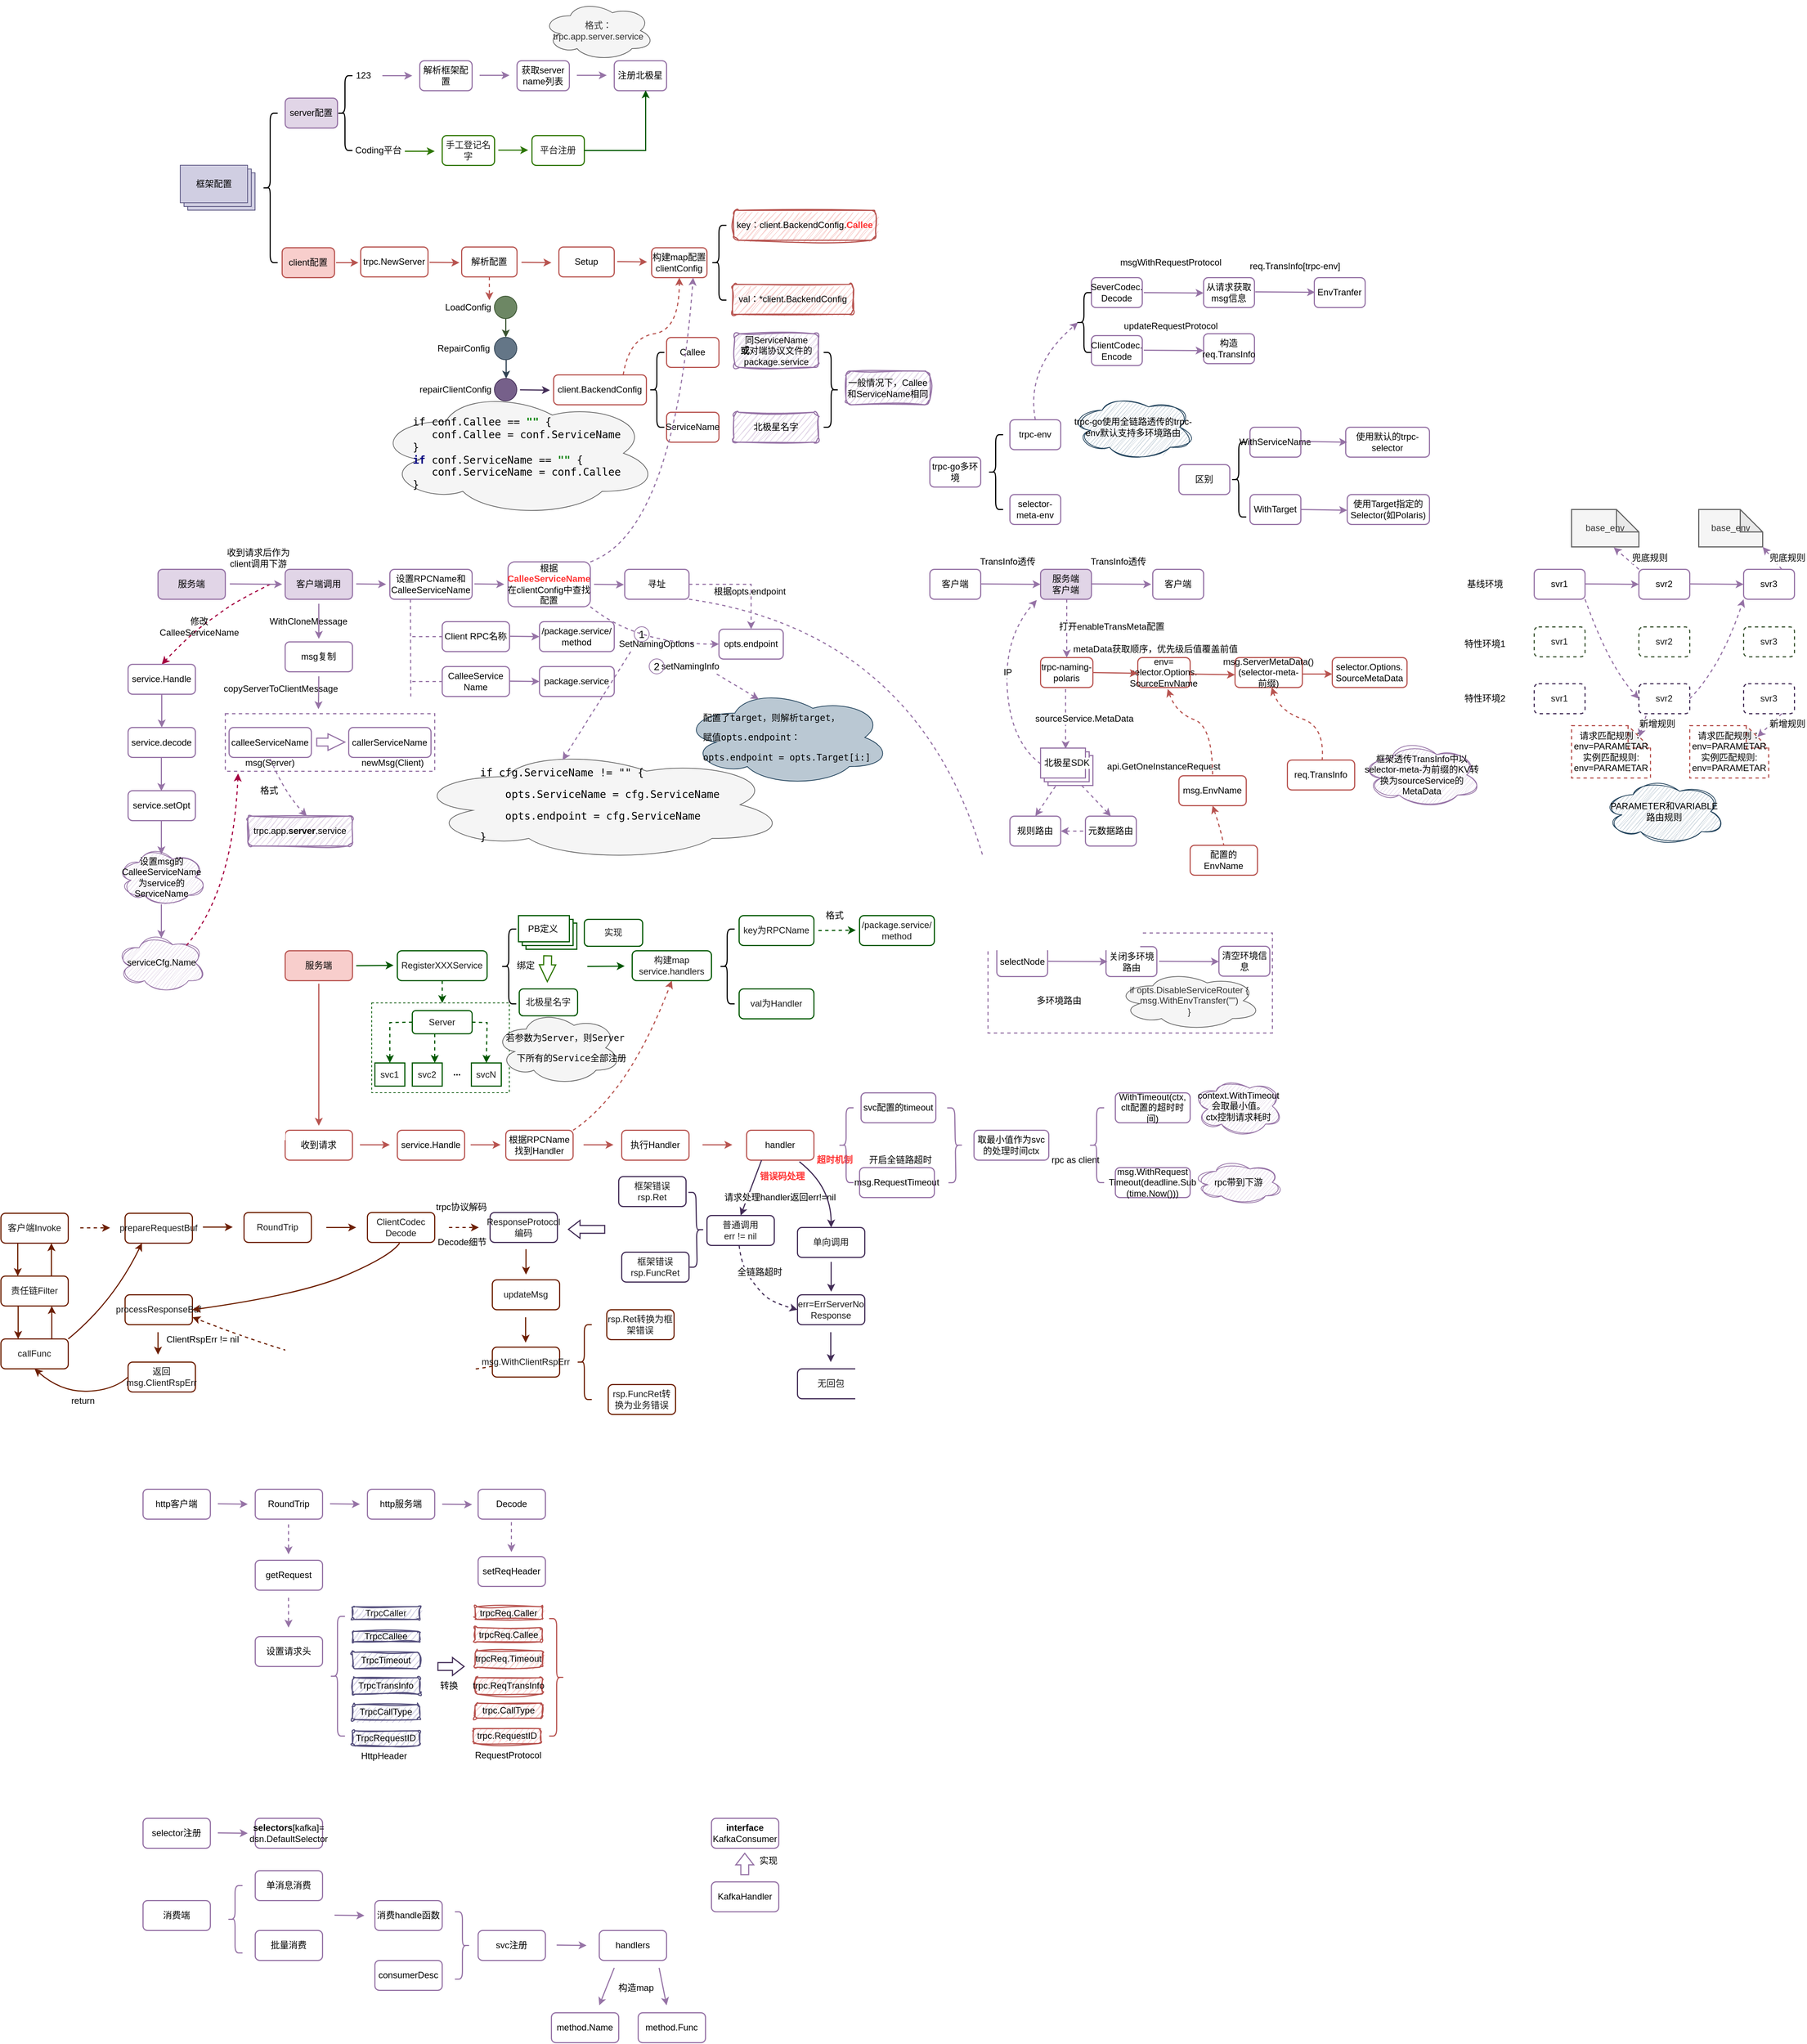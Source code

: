 <mxfile version="21.6.6" type="github">
  <diagram name="第 1 页" id="jQH7tbNoPTEvgEEvp-iL">
    <mxGraphModel dx="2133" dy="730" grid="1" gridSize="10" guides="1" tooltips="1" connect="1" arrows="1" fold="1" page="1" pageScale="1" pageWidth="827" pageHeight="1169" math="0" shadow="0">
      <root>
        <mxCell id="0" />
        <mxCell id="1" parent="0" />
        <mxCell id="_sPBnabsmY97HrsPwDeZ-8" value="" style="rounded=0;whiteSpace=wrap;html=1;strokeWidth=1.5;fillColor=none;strokeColor=#9673a6;dashed=1;" parent="1" vertex="1">
          <mxGeometry x="1129.75" y="1376.25" width="380.25" height="133.75" as="geometry" />
        </mxCell>
        <mxCell id="5bBs6NmfSSInxgMYiH-d-46" value="" style="rounded=0;whiteSpace=wrap;html=1;fillColor=none;fontColor=#ffffff;strokeColor=#005700;dashed=1;" parent="1" vertex="1">
          <mxGeometry x="306" y="1470" width="184" height="120" as="geometry" />
        </mxCell>
        <mxCell id="wHmQGSl_OAx13h6DnjfR-1" value="" style="shape=curlyBracket;whiteSpace=wrap;html=1;rounded=1;labelPosition=left;verticalLabelPosition=middle;align=right;verticalAlign=middle;strokeWidth=1.5;" parent="1" vertex="1">
          <mxGeometry x="160" y="280" width="20" height="200" as="geometry" />
        </mxCell>
        <mxCell id="wHmQGSl_OAx13h6DnjfR-3" value="" style="verticalLabelPosition=bottom;verticalAlign=top;html=1;shape=mxgraph.basic.layered_rect;dx=10;outlineConnect=0;whiteSpace=wrap;fillColor=#d0cee2;strokeColor=#56517e;" parent="1" vertex="1">
          <mxGeometry x="50" y="350" width="100" height="60" as="geometry" />
        </mxCell>
        <mxCell id="wHmQGSl_OAx13h6DnjfR-5" value="框架配置" style="rounded=0;whiteSpace=wrap;html=1;strokeWidth=1.5;fillColor=none;strokeColor=none;" parent="1" vertex="1">
          <mxGeometry x="60" y="355" width="70" height="40" as="geometry" />
        </mxCell>
        <mxCell id="wHmQGSl_OAx13h6DnjfR-6" value="server配置" style="rounded=1;whiteSpace=wrap;html=1;strokeWidth=1.5;fillColor=#e1d5e7;strokeColor=#9673a6;" parent="1" vertex="1">
          <mxGeometry x="190" y="260" width="70" height="40" as="geometry" />
        </mxCell>
        <mxCell id="wHmQGSl_OAx13h6DnjfR-7" value="client配置" style="rounded=1;whiteSpace=wrap;html=1;strokeWidth=1.5;fillColor=#f8cecc;strokeColor=#b85450;" parent="1" vertex="1">
          <mxGeometry x="186" y="460" width="70" height="40" as="geometry" />
        </mxCell>
        <mxCell id="wHmQGSl_OAx13h6DnjfR-8" value="" style="shape=curlyBracket;whiteSpace=wrap;html=1;rounded=1;labelPosition=left;verticalLabelPosition=middle;align=right;verticalAlign=middle;strokeWidth=1.5;" parent="1" vertex="1">
          <mxGeometry x="260" y="230" width="20" height="100" as="geometry" />
        </mxCell>
        <mxCell id="wHmQGSl_OAx13h6DnjfR-10" value="123" style="rounded=0;whiteSpace=wrap;html=1;strokeWidth=1.5;fillColor=none;strokeColor=none;" parent="1" vertex="1">
          <mxGeometry x="260" y="210" width="70" height="40" as="geometry" />
        </mxCell>
        <mxCell id="wHmQGSl_OAx13h6DnjfR-11" value="Coding平台" style="rounded=0;whiteSpace=wrap;html=1;strokeWidth=1.5;fillColor=none;strokeColor=none;" parent="1" vertex="1">
          <mxGeometry x="280" y="310" width="70" height="40" as="geometry" />
        </mxCell>
        <mxCell id="wHmQGSl_OAx13h6DnjfR-12" value="解析框架配置" style="rounded=1;whiteSpace=wrap;html=1;strokeWidth=1.5;fillColor=none;strokeColor=#9673a6;" parent="1" vertex="1">
          <mxGeometry x="370" y="210" width="70" height="40" as="geometry" />
        </mxCell>
        <mxCell id="wHmQGSl_OAx13h6DnjfR-13" value="" style="endArrow=classic;html=1;rounded=0;strokeWidth=1.5;fillColor=#e1d5e7;strokeColor=#9673a6;" parent="1" edge="1">
          <mxGeometry width="50" height="50" relative="1" as="geometry">
            <mxPoint x="320" y="230" as="sourcePoint" />
            <mxPoint x="360" y="230" as="targetPoint" />
          </mxGeometry>
        </mxCell>
        <mxCell id="wHmQGSl_OAx13h6DnjfR-14" value="" style="endArrow=classic;html=1;rounded=0;strokeWidth=1.5;fillColor=#e1d5e7;strokeColor=#9673a6;" parent="1" edge="1">
          <mxGeometry width="50" height="50" relative="1" as="geometry">
            <mxPoint x="450" y="229.5" as="sourcePoint" />
            <mxPoint x="490" y="229.5" as="targetPoint" />
          </mxGeometry>
        </mxCell>
        <mxCell id="wHmQGSl_OAx13h6DnjfR-15" value="获取server name列表" style="rounded=1;whiteSpace=wrap;html=1;strokeWidth=1.5;fillColor=none;strokeColor=#9673a6;" parent="1" vertex="1">
          <mxGeometry x="500" y="210" width="70" height="40" as="geometry" />
        </mxCell>
        <mxCell id="wHmQGSl_OAx13h6DnjfR-16" value="" style="endArrow=classic;html=1;rounded=0;strokeWidth=1.5;fillColor=#e1d5e7;strokeColor=#9673a6;" parent="1" edge="1">
          <mxGeometry width="50" height="50" relative="1" as="geometry">
            <mxPoint x="580" y="229.5" as="sourcePoint" />
            <mxPoint x="620" y="229.5" as="targetPoint" />
          </mxGeometry>
        </mxCell>
        <mxCell id="wHmQGSl_OAx13h6DnjfR-17" value="注册北极星" style="rounded=1;whiteSpace=wrap;html=1;strokeWidth=1.5;fillColor=none;strokeColor=#9673a6;" parent="1" vertex="1">
          <mxGeometry x="630" y="210" width="70" height="40" as="geometry" />
        </mxCell>
        <mxCell id="wHmQGSl_OAx13h6DnjfR-18" value="格式：trpc.app.server.service" style="ellipse;shape=cloud;whiteSpace=wrap;html=1;strokeWidth=1;fillColor=#f5f5f5;fontColor=#333333;strokeColor=#666666;" parent="1" vertex="1">
          <mxGeometry x="534" y="130" width="150" height="80" as="geometry" />
        </mxCell>
        <mxCell id="wHmQGSl_OAx13h6DnjfR-19" value="" style="endArrow=classic;html=1;rounded=0;strokeWidth=1.5;fillColor=#60a917;strokeColor=#2D7600;" parent="1" edge="1">
          <mxGeometry width="50" height="50" relative="1" as="geometry">
            <mxPoint x="350" y="331" as="sourcePoint" />
            <mxPoint x="390" y="331" as="targetPoint" />
          </mxGeometry>
        </mxCell>
        <mxCell id="wHmQGSl_OAx13h6DnjfR-20" value="&lt;font color=&quot;#1a1a1a&quot;&gt;手工登记名字&lt;/font&gt;" style="rounded=1;whiteSpace=wrap;html=1;strokeWidth=1.5;fillColor=none;fontColor=#ffffff;strokeColor=#2D7600;" parent="1" vertex="1">
          <mxGeometry x="400" y="310" width="70" height="40" as="geometry" />
        </mxCell>
        <mxCell id="wHmQGSl_OAx13h6DnjfR-21" value="&lt;font color=&quot;#1a1a1a&quot;&gt;平台注册&lt;/font&gt;" style="rounded=1;whiteSpace=wrap;html=1;strokeWidth=1.5;fillColor=none;fontColor=#ffffff;strokeColor=#2D7600;" parent="1" vertex="1">
          <mxGeometry x="520" y="310" width="70" height="40" as="geometry" />
        </mxCell>
        <mxCell id="wHmQGSl_OAx13h6DnjfR-22" value="" style="endArrow=classic;html=1;rounded=0;strokeWidth=1.5;fillColor=#60a917;strokeColor=#2D7600;" parent="1" edge="1">
          <mxGeometry width="50" height="50" relative="1" as="geometry">
            <mxPoint x="475" y="329.5" as="sourcePoint" />
            <mxPoint x="515" y="329.5" as="targetPoint" />
          </mxGeometry>
        </mxCell>
        <mxCell id="wHmQGSl_OAx13h6DnjfR-23" value="" style="endArrow=classic;html=1;rounded=0;strokeWidth=1.5;exitX=1;exitY=0.5;exitDx=0;exitDy=0;entryX=0.6;entryY=0.988;entryDx=0;entryDy=0;entryPerimeter=0;fillColor=#008a00;strokeColor=#005700;" parent="1" source="wHmQGSl_OAx13h6DnjfR-21" target="wHmQGSl_OAx13h6DnjfR-17" edge="1">
          <mxGeometry width="50" height="50" relative="1" as="geometry">
            <mxPoint x="310" y="400" as="sourcePoint" />
            <mxPoint x="360" y="350" as="targetPoint" />
            <Array as="points">
              <mxPoint x="672" y="330" />
            </Array>
          </mxGeometry>
        </mxCell>
        <mxCell id="wHmQGSl_OAx13h6DnjfR-24" value="trpc.NewServer" style="rounded=1;whiteSpace=wrap;html=1;strokeWidth=1.5;fillColor=none;strokeColor=#b85450;" parent="1" vertex="1">
          <mxGeometry x="291" y="459" width="90" height="40" as="geometry" />
        </mxCell>
        <mxCell id="wHmQGSl_OAx13h6DnjfR-25" value="" style="endArrow=classic;html=1;rounded=0;strokeWidth=1.5;fillColor=#f8cecc;strokeColor=#b85450;" parent="1" edge="1">
          <mxGeometry width="50" height="50" relative="1" as="geometry">
            <mxPoint x="258" y="480" as="sourcePoint" />
            <mxPoint x="288" y="480" as="targetPoint" />
          </mxGeometry>
        </mxCell>
        <mxCell id="wHmQGSl_OAx13h6DnjfR-26" value="" style="endArrow=classic;html=1;rounded=0;strokeWidth=1.5;fillColor=#f8cecc;strokeColor=#b85450;" parent="1" edge="1">
          <mxGeometry width="50" height="50" relative="1" as="geometry">
            <mxPoint x="383" y="479.5" as="sourcePoint" />
            <mxPoint x="423" y="480" as="targetPoint" />
          </mxGeometry>
        </mxCell>
        <mxCell id="wHmQGSl_OAx13h6DnjfR-28" value="解析配置" style="rounded=1;whiteSpace=wrap;html=1;strokeWidth=1.5;fillColor=none;strokeColor=#b85450;" parent="1" vertex="1">
          <mxGeometry x="426" y="459" width="74" height="40" as="geometry" />
        </mxCell>
        <mxCell id="wHmQGSl_OAx13h6DnjfR-30" value="" style="endArrow=classic;html=1;rounded=0;strokeWidth=1.5;fillColor=#f8cecc;strokeColor=#b85450;" parent="1" edge="1">
          <mxGeometry width="50" height="50" relative="1" as="geometry">
            <mxPoint x="506" y="479.5" as="sourcePoint" />
            <mxPoint x="546" y="480" as="targetPoint" />
          </mxGeometry>
        </mxCell>
        <mxCell id="wHmQGSl_OAx13h6DnjfR-32" value="" style="ellipse;whiteSpace=wrap;html=1;aspect=fixed;rounded=1;strokeColor=#3A5431;strokeWidth=1;fontSize=12;fillColor=#6d8764;fontColor=#ffffff;" parent="1" vertex="1">
          <mxGeometry x="470" y="525" width="30" height="30" as="geometry" />
        </mxCell>
        <mxCell id="wHmQGSl_OAx13h6DnjfR-33" value="LoadConfig" style="rounded=0;whiteSpace=wrap;html=1;strokeWidth=1.5;fillColor=none;strokeColor=none;" parent="1" vertex="1">
          <mxGeometry x="400" y="520" width="70" height="40" as="geometry" />
        </mxCell>
        <mxCell id="wHmQGSl_OAx13h6DnjfR-35" value="" style="ellipse;whiteSpace=wrap;html=1;aspect=fixed;rounded=1;strokeColor=#314354;strokeWidth=1;fontSize=12;fillColor=#647687;fontColor=#ffffff;" parent="1" vertex="1">
          <mxGeometry x="470" y="580" width="30" height="30" as="geometry" />
        </mxCell>
        <mxCell id="wHmQGSl_OAx13h6DnjfR-36" value="RepairConfig" style="rounded=0;whiteSpace=wrap;html=1;strokeWidth=1.5;fillColor=none;strokeColor=none;" parent="1" vertex="1">
          <mxGeometry x="394" y="575" width="70" height="40" as="geometry" />
        </mxCell>
        <mxCell id="wHmQGSl_OAx13h6DnjfR-37" value="" style="endArrow=classic;html=1;rounded=0;strokeWidth=1.5;fontSize=12;fontColor=#1A1A1A;exitX=0.5;exitY=1;exitDx=0;exitDy=0;fillColor=#6d8764;strokeColor=#3A5431;" parent="1" source="wHmQGSl_OAx13h6DnjfR-32" target="wHmQGSl_OAx13h6DnjfR-35" edge="1">
          <mxGeometry width="50" height="50" relative="1" as="geometry">
            <mxPoint x="590" y="600" as="sourcePoint" />
            <mxPoint x="640" y="550" as="targetPoint" />
          </mxGeometry>
        </mxCell>
        <mxCell id="wHmQGSl_OAx13h6DnjfR-38" value="repairClientConfig" style="rounded=0;whiteSpace=wrap;html=1;strokeWidth=1.5;fillColor=none;strokeColor=none;" parent="1" vertex="1">
          <mxGeometry x="383" y="630" width="70" height="40" as="geometry" />
        </mxCell>
        <mxCell id="wHmQGSl_OAx13h6DnjfR-39" value="" style="ellipse;whiteSpace=wrap;html=1;aspect=fixed;rounded=1;strokeColor=#432D57;strokeWidth=1;fontSize=12;fillColor=#76608a;fontColor=#ffffff;" parent="1" vertex="1">
          <mxGeometry x="470" y="635" width="30" height="30" as="geometry" />
        </mxCell>
        <mxCell id="wHmQGSl_OAx13h6DnjfR-40" value="" style="endArrow=classic;html=1;rounded=0;strokeWidth=1.5;fontSize=12;fontColor=#1A1A1A;exitX=0.5;exitY=1;exitDx=0;exitDy=0;fillColor=#647687;strokeColor=#314354;" parent="1" edge="1">
          <mxGeometry width="50" height="50" relative="1" as="geometry">
            <mxPoint x="485.5" y="610" as="sourcePoint" />
            <mxPoint x="485.5" y="635" as="targetPoint" />
          </mxGeometry>
        </mxCell>
        <mxCell id="wHmQGSl_OAx13h6DnjfR-43" value="&lt;pre style=&quot;border-color: var(--border-color); color: rgb(0, 0, 0); text-align: left;&quot;&gt;&lt;font style=&quot;font-size: 14px;&quot;&gt;if conf.Callee == &lt;span style=&quot;border-color: var(--border-color); color: rgb(0, 128, 0); font-weight: bold;&quot;&gt;&quot;&quot; &lt;/span&gt;{&lt;span style=&quot;border-color: var(--border-color);&quot;&gt;&lt;br style=&quot;border-color: var(--border-color);&quot;&gt;&lt;/span&gt;   conf.Callee = conf.ServiceName&lt;span style=&quot;border-color: var(--border-color);&quot;&gt;&lt;br style=&quot;border-color: var(--border-color);&quot;&gt;&lt;/span&gt;}&lt;span style=&quot;border-color: var(--border-color);&quot;&gt;&lt;br style=&quot;border-color: var(--border-color);&quot;&gt;&lt;/span&gt;&lt;span style=&quot;border-color: var(--border-color); color: rgb(0, 0, 128); font-weight: bold;&quot;&gt;if &lt;/span&gt;conf.ServiceName == &lt;span style=&quot;border-color: var(--border-color); color: rgb(0, 128, 0); font-weight: bold;&quot;&gt;&quot;&quot; &lt;/span&gt;{&lt;span style=&quot;border-color: var(--border-color);&quot;&gt;&lt;br style=&quot;border-color: var(--border-color);&quot;&gt;&lt;/span&gt;   conf.ServiceName = conf.Callee&lt;span style=&quot;border-color: var(--border-color);&quot;&gt;&lt;br style=&quot;border-color: var(--border-color);&quot;&gt;&lt;/span&gt;}&lt;/font&gt;&lt;/pre&gt;" style="ellipse;shape=cloud;whiteSpace=wrap;html=1;strokeWidth=1;fillColor=#f5f5f5;fontColor=#333333;strokeColor=#666666;" parent="1" vertex="1">
          <mxGeometry x="310" y="650" width="380" height="170" as="geometry" />
        </mxCell>
        <mxCell id="wHmQGSl_OAx13h6DnjfR-45" value="Setup" style="rounded=1;whiteSpace=wrap;html=1;strokeWidth=1.5;fillColor=none;strokeColor=#b85450;" parent="1" vertex="1">
          <mxGeometry x="556" y="459" width="74" height="40" as="geometry" />
        </mxCell>
        <mxCell id="wHmQGSl_OAx13h6DnjfR-46" value="构建map配置clientConfig" style="rounded=1;whiteSpace=wrap;html=1;strokeWidth=1.5;fillColor=none;strokeColor=#b85450;" parent="1" vertex="1">
          <mxGeometry x="680" y="460" width="74" height="40" as="geometry" />
        </mxCell>
        <mxCell id="wHmQGSl_OAx13h6DnjfR-48" value="" style="endArrow=classic;html=1;rounded=0;strokeWidth=1.5;fillColor=#f8cecc;strokeColor=#b85450;" parent="1" edge="1">
          <mxGeometry width="50" height="50" relative="1" as="geometry">
            <mxPoint x="634" y="478.5" as="sourcePoint" />
            <mxPoint x="674" y="479" as="targetPoint" />
          </mxGeometry>
        </mxCell>
        <mxCell id="wHmQGSl_OAx13h6DnjfR-49" value="" style="shape=curlyBracket;whiteSpace=wrap;html=1;rounded=1;labelPosition=left;verticalLabelPosition=middle;align=right;verticalAlign=middle;strokeWidth=1.5;" parent="1" vertex="1">
          <mxGeometry x="760" y="430" width="20" height="100" as="geometry" />
        </mxCell>
        <mxCell id="wHmQGSl_OAx13h6DnjfR-50" value="key：client.BackendConfig.&lt;b&gt;&lt;font color=&quot;#ff3333&quot;&gt;Callee&lt;/font&gt;&lt;/b&gt;" style="rounded=1;whiteSpace=wrap;html=1;strokeWidth=1.5;fillColor=#f8cecc;strokeColor=#b85450;sketch=1;curveFitting=1;jiggle=2;" parent="1" vertex="1">
          <mxGeometry x="790" y="410" width="190" height="40" as="geometry" />
        </mxCell>
        <mxCell id="wHmQGSl_OAx13h6DnjfR-51" value="val：*client.BackendConfig" style="rounded=1;whiteSpace=wrap;html=1;strokeWidth=1.5;fillColor=#f8cecc;strokeColor=#b85450;sketch=1;curveFitting=1;jiggle=2;" parent="1" vertex="1">
          <mxGeometry x="788" y="509" width="162" height="40" as="geometry" />
        </mxCell>
        <mxCell id="wHmQGSl_OAx13h6DnjfR-53" value="同ServiceName&lt;br&gt;&lt;b&gt;或&lt;/b&gt;对端协议文件的package.service" style="rounded=1;whiteSpace=wrap;html=1;strokeWidth=1.5;fillColor=#e1d5e7;strokeColor=#9673a6;sketch=1;curveFitting=1;jiggle=2;shadow=0;glass=0;" parent="1" vertex="1">
          <mxGeometry x="791" y="575" width="112" height="45" as="geometry" />
        </mxCell>
        <mxCell id="wHmQGSl_OAx13h6DnjfR-54" value="北极星名字" style="rounded=1;whiteSpace=wrap;html=1;strokeWidth=1.5;fillColor=#e1d5e7;strokeColor=#9673a6;sketch=1;curveFitting=1;jiggle=2;shadow=0;glass=0;" parent="1" vertex="1">
          <mxGeometry x="790" y="680" width="113" height="40" as="geometry" />
        </mxCell>
        <mxCell id="wHmQGSl_OAx13h6DnjfR-56" value="" style="shape=curlyBracket;whiteSpace=wrap;html=1;rounded=1;labelPosition=left;verticalLabelPosition=middle;align=right;verticalAlign=middle;strokeWidth=1.5;" parent="1" vertex="1">
          <mxGeometry x="677" y="600" width="20" height="100" as="geometry" />
        </mxCell>
        <mxCell id="wHmQGSl_OAx13h6DnjfR-57" value="Callee" style="rounded=1;whiteSpace=wrap;html=1;strokeWidth=1.5;fillColor=none;strokeColor=#b85450;" parent="1" vertex="1">
          <mxGeometry x="700" y="580" width="70" height="40" as="geometry" />
        </mxCell>
        <mxCell id="wHmQGSl_OAx13h6DnjfR-58" value="ServiceName" style="rounded=1;whiteSpace=wrap;html=1;strokeWidth=1.5;fillColor=none;strokeColor=#b85450;" parent="1" vertex="1">
          <mxGeometry x="700" y="680" width="70" height="40" as="geometry" />
        </mxCell>
        <mxCell id="wHmQGSl_OAx13h6DnjfR-59" value="client.BackendConfig" style="rounded=1;whiteSpace=wrap;html=1;strokeWidth=1.5;fillColor=none;strokeColor=#b85450;" parent="1" vertex="1">
          <mxGeometry x="549" y="630" width="124" height="40" as="geometry" />
        </mxCell>
        <mxCell id="wHmQGSl_OAx13h6DnjfR-60" value="" style="curved=1;endArrow=classic;html=1;rounded=0;strokeWidth=1.5;fontSize=12;fontColor=#1A1A1A;exitX=0.75;exitY=0;exitDx=0;exitDy=0;entryX=0.5;entryY=1;entryDx=0;entryDy=0;dashed=1;fillColor=#f8cecc;strokeColor=#b85450;" parent="1" source="wHmQGSl_OAx13h6DnjfR-59" target="wHmQGSl_OAx13h6DnjfR-46" edge="1">
          <mxGeometry width="50" height="50" relative="1" as="geometry">
            <mxPoint x="700" y="720" as="sourcePoint" />
            <mxPoint x="750" y="670" as="targetPoint" />
            <Array as="points">
              <mxPoint x="650" y="580" />
              <mxPoint x="717" y="570" />
            </Array>
          </mxGeometry>
        </mxCell>
        <mxCell id="wHmQGSl_OAx13h6DnjfR-61" value="客户端调用" style="rounded=1;whiteSpace=wrap;html=1;strokeWidth=1.5;fillColor=#e1d5e7;strokeColor=#9673a6;" parent="1" vertex="1">
          <mxGeometry x="190" y="890" width="90" height="40" as="geometry" />
        </mxCell>
        <mxCell id="wHmQGSl_OAx13h6DnjfR-62" value="设置RPCName和CalleeServiceName" style="rounded=1;whiteSpace=wrap;html=1;strokeWidth=1.5;fillColor=none;strokeColor=#9673a6;" parent="1" vertex="1">
          <mxGeometry x="330" y="890" width="110" height="40" as="geometry" />
        </mxCell>
        <mxCell id="wHmQGSl_OAx13h6DnjfR-63" value="" style="endArrow=classic;html=1;rounded=0;strokeWidth=1.5;fillColor=#e1d5e7;strokeColor=#9673a6;" parent="1" edge="1">
          <mxGeometry width="50" height="50" relative="1" as="geometry">
            <mxPoint x="285" y="909.5" as="sourcePoint" />
            <mxPoint x="325" y="910" as="targetPoint" />
          </mxGeometry>
        </mxCell>
        <mxCell id="wHmQGSl_OAx13h6DnjfR-64" value="" style="line;strokeWidth=4;direction=south;html=1;perimeter=backbonePerimeter;points=[];outlineConnect=0;rounded=1;shadow=0;glass=0;sketch=1;strokeColor=default;fontSize=12;fontColor=#1A1A1A;fillColor=default;opacity=0;" parent="1" vertex="1">
          <mxGeometry x="370" y="930" width="10" height="160" as="geometry" />
        </mxCell>
        <mxCell id="wHmQGSl_OAx13h6DnjfR-65" value="" style="endArrow=none;html=1;rounded=0;dashed=1;strokeWidth=1.5;fontSize=12;fontColor=#1A1A1A;exitX=0.25;exitY=1;exitDx=0;exitDy=0;fillColor=#e1d5e7;strokeColor=#9673a6;" parent="1" source="wHmQGSl_OAx13h6DnjfR-62" edge="1">
          <mxGeometry width="50" height="50" relative="1" as="geometry">
            <mxPoint x="710" y="880" as="sourcePoint" />
            <mxPoint x="358" y="1060" as="targetPoint" />
          </mxGeometry>
        </mxCell>
        <mxCell id="wHmQGSl_OAx13h6DnjfR-66" value="" style="endArrow=none;html=1;rounded=0;dashed=1;strokeWidth=1.5;fontSize=12;fontColor=#1A1A1A;fillColor=#e1d5e7;strokeColor=#9673a6;" parent="1" edge="1">
          <mxGeometry width="50" height="50" relative="1" as="geometry">
            <mxPoint x="360" y="980" as="sourcePoint" />
            <mxPoint x="400" y="980" as="targetPoint" />
          </mxGeometry>
        </mxCell>
        <mxCell id="wHmQGSl_OAx13h6DnjfR-67" value="" style="endArrow=none;html=1;rounded=0;dashed=1;strokeWidth=1.5;fontSize=12;fontColor=#1A1A1A;fillColor=#e1d5e7;strokeColor=#9673a6;" parent="1" edge="1">
          <mxGeometry width="50" height="50" relative="1" as="geometry">
            <mxPoint x="360" y="1040" as="sourcePoint" />
            <mxPoint x="400" y="1040" as="targetPoint" />
          </mxGeometry>
        </mxCell>
        <mxCell id="wHmQGSl_OAx13h6DnjfR-68" value="Client RPC名称" style="rounded=1;whiteSpace=wrap;html=1;strokeWidth=1.5;fillColor=none;strokeColor=#9673a6;" parent="1" vertex="1">
          <mxGeometry x="400" y="960" width="90" height="40" as="geometry" />
        </mxCell>
        <mxCell id="wHmQGSl_OAx13h6DnjfR-69" value="CalleeService&lt;br&gt;Name" style="rounded=1;whiteSpace=wrap;html=1;strokeWidth=1.5;fillColor=none;strokeColor=#9673a6;" parent="1" vertex="1">
          <mxGeometry x="400" y="1020" width="90" height="40" as="geometry" />
        </mxCell>
        <mxCell id="wHmQGSl_OAx13h6DnjfR-71" value="/package.service/&lt;br&gt;method" style="rounded=1;whiteSpace=wrap;html=1;strokeWidth=1.5;fillColor=none;strokeColor=#9673a6;" parent="1" vertex="1">
          <mxGeometry x="530" y="960" width="100" height="40" as="geometry" />
        </mxCell>
        <mxCell id="wHmQGSl_OAx13h6DnjfR-72" value="" style="endArrow=classic;html=1;rounded=0;strokeWidth=1.5;fillColor=#e1d5e7;strokeColor=#9673a6;" parent="1" edge="1">
          <mxGeometry width="50" height="50" relative="1" as="geometry">
            <mxPoint x="490" y="979.5" as="sourcePoint" />
            <mxPoint x="530" y="980" as="targetPoint" />
          </mxGeometry>
        </mxCell>
        <mxCell id="wHmQGSl_OAx13h6DnjfR-73" value="package.service" style="rounded=1;whiteSpace=wrap;html=1;strokeWidth=1.5;fillColor=none;strokeColor=#9673a6;" parent="1" vertex="1">
          <mxGeometry x="530" y="1020" width="100" height="40" as="geometry" />
        </mxCell>
        <mxCell id="wHmQGSl_OAx13h6DnjfR-74" value="" style="endArrow=classic;html=1;rounded=0;strokeWidth=1.5;fillColor=#e1d5e7;strokeColor=#9673a6;" parent="1" edge="1">
          <mxGeometry width="50" height="50" relative="1" as="geometry">
            <mxPoint x="490" y="1039.5" as="sourcePoint" />
            <mxPoint x="530" y="1040" as="targetPoint" />
          </mxGeometry>
        </mxCell>
        <mxCell id="wHmQGSl_OAx13h6DnjfR-75" value="" style="endArrow=classic;html=1;rounded=0;strokeWidth=1.5;fillColor=#e1d5e7;strokeColor=#9673a6;" parent="1" edge="1">
          <mxGeometry width="50" height="50" relative="1" as="geometry">
            <mxPoint x="443" y="909.5" as="sourcePoint" />
            <mxPoint x="483" y="910" as="targetPoint" />
          </mxGeometry>
        </mxCell>
        <mxCell id="wHmQGSl_OAx13h6DnjfR-76" value="根据&lt;b&gt;&lt;font color=&quot;#ff3333&quot;&gt;CalleeServiceName&lt;/font&gt;&lt;/b&gt; 在clientConfig中查找配置" style="rounded=1;whiteSpace=wrap;html=1;strokeWidth=1.5;fillColor=none;strokeColor=#9673a6;" parent="1" vertex="1">
          <mxGeometry x="488" y="880" width="110" height="60" as="geometry" />
        </mxCell>
        <mxCell id="wHmQGSl_OAx13h6DnjfR-77" value="" style="curved=1;endArrow=classic;html=1;rounded=0;strokeWidth=1.5;fontSize=12;fontColor=#1A1A1A;exitX=1;exitY=0;exitDx=0;exitDy=0;dashed=1;fillColor=#e1d5e7;strokeColor=#9673a6;entryX=0.75;entryY=1;entryDx=0;entryDy=0;" parent="1" source="wHmQGSl_OAx13h6DnjfR-76" target="wHmQGSl_OAx13h6DnjfR-46" edge="1">
          <mxGeometry width="50" height="50" relative="1" as="geometry">
            <mxPoint x="620" y="960" as="sourcePoint" />
            <mxPoint x="738" y="540" as="targetPoint" />
            <Array as="points">
              <mxPoint x="710" y="840" />
            </Array>
          </mxGeometry>
        </mxCell>
        <mxCell id="wHmQGSl_OAx13h6DnjfR-78" value="寻址" style="rounded=1;whiteSpace=wrap;html=1;strokeWidth=1.5;fillColor=none;strokeColor=#9673a6;" parent="1" vertex="1">
          <mxGeometry x="644" y="890" width="86" height="40" as="geometry" />
        </mxCell>
        <mxCell id="wHmQGSl_OAx13h6DnjfR-79" value="" style="endArrow=classic;html=1;rounded=0;strokeWidth=1.5;fillColor=#e1d5e7;strokeColor=#9673a6;" parent="1" edge="1">
          <mxGeometry width="50" height="50" relative="1" as="geometry">
            <mxPoint x="603" y="910" as="sourcePoint" />
            <mxPoint x="643" y="910.5" as="targetPoint" />
          </mxGeometry>
        </mxCell>
        <mxCell id="wHmQGSl_OAx13h6DnjfR-81" value="" style="endArrow=classic;html=1;rounded=0;strokeWidth=1.5;fillColor=#76608a;strokeColor=#432D57;" parent="1" edge="1">
          <mxGeometry width="50" height="50" relative="1" as="geometry">
            <mxPoint x="504" y="650" as="sourcePoint" />
            <mxPoint x="544" y="650.5" as="targetPoint" />
          </mxGeometry>
        </mxCell>
        <mxCell id="wHmQGSl_OAx13h6DnjfR-86" value="opts.endpoint" style="rounded=1;whiteSpace=wrap;html=1;strokeWidth=1.5;fillColor=none;strokeColor=#9673a6;shadow=0;glass=0;" parent="1" vertex="1">
          <mxGeometry x="770" y="970" width="86" height="40" as="geometry" />
        </mxCell>
        <mxCell id="wHmQGSl_OAx13h6DnjfR-87" value="" style="curved=1;endArrow=classic;html=1;rounded=0;strokeWidth=1.5;fontSize=12;fontColor=#1A1A1A;exitX=1;exitY=1;exitDx=0;exitDy=0;dashed=1;fillColor=#e1d5e7;strokeColor=#9673a6;entryX=0;entryY=0.5;entryDx=0;entryDy=0;" parent="1" source="wHmQGSl_OAx13h6DnjfR-76" target="wHmQGSl_OAx13h6DnjfR-86" edge="1">
          <mxGeometry width="50" height="50" relative="1" as="geometry">
            <mxPoint x="608" y="890" as="sourcePoint" />
            <mxPoint x="746" y="510" as="targetPoint" />
            <Array as="points">
              <mxPoint x="660" y="990" />
            </Array>
          </mxGeometry>
        </mxCell>
        <mxCell id="wHmQGSl_OAx13h6DnjfR-88" value="SetNamingOptions" style="rounded=0;whiteSpace=wrap;html=1;strokeWidth=1.5;fillColor=none;strokeColor=none;" parent="1" vertex="1">
          <mxGeometry x="652" y="970" width="70" height="40" as="geometry" />
        </mxCell>
        <mxCell id="wHmQGSl_OAx13h6DnjfR-90" value="&lt;pre style=&quot;border-color: var(--border-color); color: rgb(0, 0, 0); text-align: left;&quot;&gt;&lt;span style=&quot;font-size: 14px;&quot;&gt;if cfg.ServiceName != &quot;&quot; {&lt;/span&gt;&lt;/pre&gt;&lt;pre style=&quot;border-color: var(--border-color); color: rgb(0, 0, 0); text-align: left;&quot;&gt;&lt;span style=&quot;font-size: 14px;&quot;&gt;    opts.ServiceName = cfg.ServiceName&lt;/span&gt;&lt;/pre&gt;&lt;pre style=&quot;border-color: var(--border-color); color: rgb(0, 0, 0); text-align: left;&quot;&gt;&lt;span style=&quot;font-size: 14px;&quot;&gt;    opts.endpoint = cfg.ServiceName&lt;/span&gt;&lt;/pre&gt;&lt;pre style=&quot;border-color: var(--border-color); color: rgb(0, 0, 0); text-align: left;&quot;&gt;&lt;span style=&quot;font-size: 14px;&quot;&gt;}&lt;/span&gt;&lt;/pre&gt;" style="ellipse;shape=cloud;whiteSpace=wrap;html=1;strokeWidth=1;fillColor=#f5f5f5;fontColor=#333333;strokeColor=#666666;" parent="1" vertex="1">
          <mxGeometry x="361" y="1130" width="500" height="150" as="geometry" />
        </mxCell>
        <mxCell id="wHmQGSl_OAx13h6DnjfR-92" value="" style="endArrow=classic;html=1;rounded=0;dashed=1;strokeWidth=1.5;fontSize=14;fontColor=#1A1A1A;entryX=0.4;entryY=0.1;entryDx=0;entryDy=0;entryPerimeter=0;fillColor=#e1d5e7;strokeColor=#9673a6;exitX=0;exitY=0.75;exitDx=0;exitDy=0;" parent="1" source="wHmQGSl_OAx13h6DnjfR-88" target="wHmQGSl_OAx13h6DnjfR-90" edge="1">
          <mxGeometry width="50" height="50" relative="1" as="geometry">
            <mxPoint x="750" y="1010" as="sourcePoint" />
            <mxPoint x="740" y="950" as="targetPoint" />
          </mxGeometry>
        </mxCell>
        <mxCell id="wHmQGSl_OAx13h6DnjfR-93" value="setNamingInfo" style="rounded=0;whiteSpace=wrap;html=1;strokeWidth=1.5;fillColor=none;strokeColor=none;" parent="1" vertex="1">
          <mxGeometry x="697" y="1000" width="70" height="40" as="geometry" />
        </mxCell>
        <mxCell id="wHmQGSl_OAx13h6DnjfR-94" value="&lt;pre style=&quot;border-color: var(--border-color); color: rgb(0, 0, 0); text-align: left;&quot;&gt;配置了target，则解析target，&lt;/pre&gt;&lt;pre style=&quot;border-color: var(--border-color); color: rgb(0, 0, 0); text-align: left;&quot;&gt;赋值opts.endpoint：&lt;/pre&gt;&lt;pre style=&quot;border-color: var(--border-color); color: rgb(0, 0, 0); text-align: left;&quot;&gt;opts.endpoint = opts.Target[i:]&lt;/pre&gt;" style="ellipse;shape=cloud;whiteSpace=wrap;html=1;strokeWidth=1;fillColor=#bac8d3;strokeColor=#23445d;" parent="1" vertex="1">
          <mxGeometry x="722" y="1050" width="278" height="130" as="geometry" />
        </mxCell>
        <mxCell id="wHmQGSl_OAx13h6DnjfR-95" value="" style="endArrow=classic;html=1;rounded=0;dashed=1;strokeWidth=1.5;fontSize=14;fontColor=#1A1A1A;fillColor=#e1d5e7;strokeColor=#9673a6;exitX=1;exitY=0.75;exitDx=0;exitDy=0;entryX=0.364;entryY=0.105;entryDx=0;entryDy=0;entryPerimeter=0;" parent="1" source="wHmQGSl_OAx13h6DnjfR-93" target="wHmQGSl_OAx13h6DnjfR-94" edge="1">
          <mxGeometry width="50" height="50" relative="1" as="geometry">
            <mxPoint x="662" y="1010" as="sourcePoint" />
            <mxPoint x="571" y="1155" as="targetPoint" />
          </mxGeometry>
        </mxCell>
        <mxCell id="wHmQGSl_OAx13h6DnjfR-96" value="1" style="ellipse;whiteSpace=wrap;html=1;aspect=fixed;rounded=1;shadow=0;glass=0;sketch=0;fillStyle=auto;strokeColor=#9673a6;strokeWidth=1;fontSize=14;fillColor=none;" parent="1" vertex="1">
          <mxGeometry x="657" y="967" width="20" height="20" as="geometry" />
        </mxCell>
        <mxCell id="wHmQGSl_OAx13h6DnjfR-98" value="2" style="ellipse;whiteSpace=wrap;html=1;aspect=fixed;rounded=1;shadow=0;glass=0;sketch=0;fillStyle=auto;strokeColor=#9673a6;strokeWidth=1;fontSize=14;fillColor=none;" parent="1" vertex="1">
          <mxGeometry x="677" y="1010" width="20" height="20" as="geometry" />
        </mxCell>
        <mxCell id="wHmQGSl_OAx13h6DnjfR-100" value="" style="endArrow=classic;html=1;rounded=0;strokeWidth=1.5;fontSize=12;fontColor=#1A1A1A;exitX=1;exitY=0.5;exitDx=0;exitDy=0;dashed=1;fillColor=#e1d5e7;strokeColor=#9673a6;entryX=0.5;entryY=0;entryDx=0;entryDy=0;" parent="1" source="wHmQGSl_OAx13h6DnjfR-78" target="wHmQGSl_OAx13h6DnjfR-86" edge="1">
          <mxGeometry width="50" height="50" relative="1" as="geometry">
            <mxPoint x="608" y="950" as="sourcePoint" />
            <mxPoint x="780" y="1000" as="targetPoint" />
            <Array as="points">
              <mxPoint x="813" y="910" />
            </Array>
          </mxGeometry>
        </mxCell>
        <mxCell id="wHmQGSl_OAx13h6DnjfR-101" value="根据opts.endpoint" style="rounded=0;whiteSpace=wrap;html=1;strokeWidth=1.5;fillColor=none;strokeColor=none;" parent="1" vertex="1">
          <mxGeometry x="757" y="900" width="109" height="40" as="geometry" />
        </mxCell>
        <mxCell id="wHmQGSl_OAx13h6DnjfR-102" value="" style="endArrow=classic;html=1;rounded=0;dashed=1;strokeWidth=1.5;fontSize=14;fontColor=#1A1A1A;exitX=0.5;exitY=1;exitDx=0;exitDy=0;fillColor=#f8cecc;strokeColor=#b85450;" parent="1" source="wHmQGSl_OAx13h6DnjfR-28" edge="1">
          <mxGeometry width="50" height="50" relative="1" as="geometry">
            <mxPoint x="600" y="720" as="sourcePoint" />
            <mxPoint x="463" y="530" as="targetPoint" />
          </mxGeometry>
        </mxCell>
        <mxCell id="wHmQGSl_OAx13h6DnjfR-104" value="" style="shape=curlyBracket;whiteSpace=wrap;html=1;rounded=1;flipH=1;labelPosition=right;verticalLabelPosition=middle;align=left;verticalAlign=middle;shadow=0;glass=0;sketch=0;fillStyle=auto;strokeColor=default;strokeWidth=1.5;fontSize=14;fontColor=#FF3333;fillColor=none;" parent="1" vertex="1">
          <mxGeometry x="910" y="600" width="20" height="100" as="geometry" />
        </mxCell>
        <mxCell id="wHmQGSl_OAx13h6DnjfR-105" value="一般情况下，Callee和ServiceName相同" style="rounded=1;whiteSpace=wrap;html=1;strokeWidth=1.5;fillColor=#e1d5e7;strokeColor=#9673a6;sketch=1;curveFitting=1;jiggle=2;shadow=0;glass=0;" parent="1" vertex="1">
          <mxGeometry x="940" y="625" width="112" height="45" as="geometry" />
        </mxCell>
        <mxCell id="5bBs6NmfSSInxgMYiH-d-1" value="服务端" style="rounded=1;whiteSpace=wrap;html=1;strokeWidth=1.5;fillColor=#f8cecc;strokeColor=#b85450;" parent="1" vertex="1">
          <mxGeometry x="190" y="1400" width="90" height="40" as="geometry" />
        </mxCell>
        <mxCell id="5bBs6NmfSSInxgMYiH-d-2" value="&lt;font color=&quot;#1a1a1a&quot;&gt;RegisterXXXService&lt;/font&gt;" style="rounded=1;whiteSpace=wrap;html=1;strokeWidth=1.5;fillColor=none;strokeColor=#005700;fontColor=#ffffff;" parent="1" vertex="1">
          <mxGeometry x="340" y="1400" width="120" height="40" as="geometry" />
        </mxCell>
        <mxCell id="5bBs6NmfSSInxgMYiH-d-3" value="" style="endArrow=classic;html=1;rounded=0;strokeWidth=1.5;fillColor=#008a00;strokeColor=#005700;" parent="1" edge="1">
          <mxGeometry width="50" height="50" relative="1" as="geometry">
            <mxPoint x="285" y="1420" as="sourcePoint" />
            <mxPoint x="335" y="1419.5" as="targetPoint" />
          </mxGeometry>
        </mxCell>
        <mxCell id="5bBs6NmfSSInxgMYiH-d-4" value="" style="verticalLabelPosition=bottom;verticalAlign=top;html=1;shape=mxgraph.basic.layered_rect;dx=10;outlineConnect=0;whiteSpace=wrap;fillColor=default;fontColor=#ffffff;strokeColor=#005700;strokeWidth=1.5;" parent="1" vertex="1">
          <mxGeometry x="502" y="1353" width="78" height="45" as="geometry" />
        </mxCell>
        <mxCell id="5bBs6NmfSSInxgMYiH-d-5" value="&lt;font color=&quot;#1a1a1a&quot;&gt;北极星名字&lt;/font&gt;" style="rounded=1;whiteSpace=wrap;html=1;strokeWidth=1.5;fillColor=none;strokeColor=#005700;fontColor=#ffffff;" parent="1" vertex="1">
          <mxGeometry x="503" y="1451" width="78" height="36" as="geometry" />
        </mxCell>
        <mxCell id="5bBs6NmfSSInxgMYiH-d-10" value="绑定" style="rounded=0;whiteSpace=wrap;html=1;strokeWidth=1.5;fillColor=none;strokeColor=none;" parent="1" vertex="1">
          <mxGeometry x="490" y="1407.5" width="44" height="25" as="geometry" />
        </mxCell>
        <mxCell id="5bBs6NmfSSInxgMYiH-d-11" value="" style="shape=curlyBracket;whiteSpace=wrap;html=1;rounded=1;labelPosition=left;verticalLabelPosition=middle;align=right;verticalAlign=middle;strokeWidth=1.5;" parent="1" vertex="1">
          <mxGeometry x="479" y="1371" width="20" height="100" as="geometry" />
        </mxCell>
        <mxCell id="5bBs6NmfSSInxgMYiH-d-12" value="收到请求" style="rounded=1;whiteSpace=wrap;html=1;strokeWidth=1.5;fillColor=none;strokeColor=#b85450;" parent="1" vertex="1">
          <mxGeometry x="190" y="1640" width="90" height="40" as="geometry" />
        </mxCell>
        <mxCell id="5bBs6NmfSSInxgMYiH-d-13" value="" style="endArrow=classic;html=1;rounded=0;strokeWidth=1.5;fillColor=#f8cecc;strokeColor=#b85450;entryX=0.5;entryY=0;entryDx=0;entryDy=0;" parent="1" edge="1">
          <mxGeometry width="50" height="50" relative="1" as="geometry">
            <mxPoint x="235" y="1444" as="sourcePoint" />
            <mxPoint x="235" y="1634" as="targetPoint" />
          </mxGeometry>
        </mxCell>
        <mxCell id="5bBs6NmfSSInxgMYiH-d-16" value="PB定义" style="rounded=0;whiteSpace=wrap;html=1;strokeWidth=1.5;fillColor=none;strokeColor=none;" parent="1" vertex="1">
          <mxGeometry x="513" y="1358" width="44" height="25" as="geometry" />
        </mxCell>
        <mxCell id="5bBs6NmfSSInxgMYiH-d-17" value="&lt;font color=&quot;#1a1a1a&quot;&gt;/package.service/&lt;br&gt;method&lt;/font&gt;" style="rounded=1;whiteSpace=wrap;html=1;strokeWidth=1.5;fillColor=none;strokeColor=#005700;fontColor=#ffffff;" parent="1" vertex="1">
          <mxGeometry x="958" y="1353" width="100" height="40" as="geometry" />
        </mxCell>
        <mxCell id="5bBs6NmfSSInxgMYiH-d-18" value="" style="endArrow=classic;html=1;rounded=0;strokeWidth=1.5;fillColor=#008a00;strokeColor=#005700;" parent="1" edge="1">
          <mxGeometry width="50" height="50" relative="1" as="geometry">
            <mxPoint x="594" y="1421" as="sourcePoint" />
            <mxPoint x="644" y="1420.5" as="targetPoint" />
          </mxGeometry>
        </mxCell>
        <mxCell id="5bBs6NmfSSInxgMYiH-d-19" value="&lt;font color=&quot;#1a1a1a&quot;&gt;构建map&lt;br&gt;service.handlers&lt;br&gt;&lt;/font&gt;" style="rounded=1;whiteSpace=wrap;html=1;strokeWidth=1.5;fillColor=none;strokeColor=#005700;fontColor=#ffffff;" parent="1" vertex="1">
          <mxGeometry x="654" y="1400" width="106" height="40" as="geometry" />
        </mxCell>
        <mxCell id="5bBs6NmfSSInxgMYiH-d-22" value="" style="shape=curlyBracket;whiteSpace=wrap;html=1;rounded=1;labelPosition=left;verticalLabelPosition=middle;align=right;verticalAlign=middle;strokeWidth=1.5;size=0.5;" parent="1" vertex="1">
          <mxGeometry x="771" y="1371" width="20" height="100" as="geometry" />
        </mxCell>
        <mxCell id="5bBs6NmfSSInxgMYiH-d-23" value="&lt;font color=&quot;#1a1a1a&quot;&gt;key为RPCName&lt;/font&gt;" style="rounded=1;whiteSpace=wrap;html=1;strokeWidth=1.5;fillColor=none;strokeColor=#005700;fontColor=#ffffff;" parent="1" vertex="1">
          <mxGeometry x="797" y="1353" width="100" height="40" as="geometry" />
        </mxCell>
        <mxCell id="5bBs6NmfSSInxgMYiH-d-24" value="" style="endArrow=classic;html=1;rounded=0;strokeWidth=1.5;fillColor=#008a00;strokeColor=#005700;dashed=1;" parent="1" edge="1">
          <mxGeometry width="50" height="50" relative="1" as="geometry">
            <mxPoint x="903" y="1373" as="sourcePoint" />
            <mxPoint x="953" y="1372.5" as="targetPoint" />
          </mxGeometry>
        </mxCell>
        <mxCell id="5bBs6NmfSSInxgMYiH-d-25" value="&lt;font color=&quot;#1a1a1a&quot;&gt;val为Handler&lt;/font&gt;" style="rounded=1;whiteSpace=wrap;html=1;strokeWidth=1.5;fillColor=none;strokeColor=#005700;fontColor=#ffffff;" parent="1" vertex="1">
          <mxGeometry x="797" y="1451" width="100" height="40" as="geometry" />
        </mxCell>
        <mxCell id="5bBs6NmfSSInxgMYiH-d-26" value="service.Handle" style="rounded=1;whiteSpace=wrap;html=1;strokeWidth=1.5;fillColor=none;strokeColor=#b85450;" parent="1" vertex="1">
          <mxGeometry x="340" y="1640" width="90" height="40" as="geometry" />
        </mxCell>
        <mxCell id="5bBs6NmfSSInxgMYiH-d-27" value="" style="endArrow=classic;html=1;rounded=0;strokeWidth=1.5;fillColor=#f8cecc;strokeColor=#b85450;exitX=0.5;exitY=1;exitDx=0;exitDy=0;" parent="1" edge="1">
          <mxGeometry width="50" height="50" relative="1" as="geometry">
            <mxPoint x="290" y="1659.5" as="sourcePoint" />
            <mxPoint x="330" y="1659.5" as="targetPoint" />
          </mxGeometry>
        </mxCell>
        <mxCell id="5bBs6NmfSSInxgMYiH-d-28" value="根据RPCName找到Handler" style="rounded=1;whiteSpace=wrap;html=1;strokeWidth=1.5;fillColor=none;strokeColor=#b85450;" parent="1" vertex="1">
          <mxGeometry x="485" y="1640" width="90" height="40" as="geometry" />
        </mxCell>
        <mxCell id="5bBs6NmfSSInxgMYiH-d-29" value="" style="endArrow=classic;html=1;rounded=0;strokeWidth=1.5;fillColor=#f8cecc;strokeColor=#b85450;exitX=0.5;exitY=1;exitDx=0;exitDy=0;" parent="1" edge="1">
          <mxGeometry width="50" height="50" relative="1" as="geometry">
            <mxPoint x="438" y="1659.5" as="sourcePoint" />
            <mxPoint x="478" y="1659.5" as="targetPoint" />
          </mxGeometry>
        </mxCell>
        <mxCell id="5bBs6NmfSSInxgMYiH-d-30" value="" style="curved=1;endArrow=classic;html=1;rounded=0;strokeWidth=1.5;fontSize=12;fontColor=#1A1A1A;exitX=1;exitY=0;exitDx=0;exitDy=0;dashed=1;fillColor=#f8cecc;strokeColor=#b85450;entryX=0.5;entryY=1;entryDx=0;entryDy=0;" parent="1" source="5bBs6NmfSSInxgMYiH-d-28" target="5bBs6NmfSSInxgMYiH-d-19" edge="1">
          <mxGeometry width="50" height="50" relative="1" as="geometry">
            <mxPoint x="574" y="1670" as="sourcePoint" />
            <mxPoint x="712" y="1290" as="targetPoint" />
            <Array as="points">
              <mxPoint x="650" y="1590" />
            </Array>
          </mxGeometry>
        </mxCell>
        <mxCell id="5bBs6NmfSSInxgMYiH-d-31" value="格式" style="rounded=0;whiteSpace=wrap;html=1;strokeWidth=1.5;fillColor=none;strokeColor=none;" parent="1" vertex="1">
          <mxGeometry x="903" y="1340" width="44" height="25" as="geometry" />
        </mxCell>
        <mxCell id="5bBs6NmfSSInxgMYiH-d-32" value="执行Handler" style="rounded=1;whiteSpace=wrap;html=1;strokeWidth=1.5;fillColor=none;strokeColor=#b85450;" parent="1" vertex="1">
          <mxGeometry x="640" y="1640" width="90" height="40" as="geometry" />
        </mxCell>
        <mxCell id="5bBs6NmfSSInxgMYiH-d-33" value="" style="endArrow=classic;html=1;rounded=0;strokeWidth=1.5;fillColor=#f8cecc;strokeColor=#b85450;exitX=0.5;exitY=1;exitDx=0;exitDy=0;" parent="1" edge="1">
          <mxGeometry width="50" height="50" relative="1" as="geometry">
            <mxPoint x="589" y="1659.5" as="sourcePoint" />
            <mxPoint x="629" y="1659.5" as="targetPoint" />
          </mxGeometry>
        </mxCell>
        <mxCell id="5bBs6NmfSSInxgMYiH-d-34" value="&lt;font color=&quot;#1a1a1a&quot;&gt;实现&lt;/font&gt;" style="rounded=1;whiteSpace=wrap;html=1;strokeWidth=1.5;fillColor=none;strokeColor=#005700;fontColor=#ffffff;" parent="1" vertex="1">
          <mxGeometry x="590" y="1358" width="78" height="36" as="geometry" />
        </mxCell>
        <mxCell id="5bBs6NmfSSInxgMYiH-d-35" value="&lt;font color=&quot;#1a1a1a&quot;&gt;Server&lt;/font&gt;" style="rounded=1;whiteSpace=wrap;html=1;strokeWidth=1.5;fillColor=none;strokeColor=#005700;fontColor=#ffffff;" parent="1" vertex="1">
          <mxGeometry x="360" y="1480" width="80" height="31" as="geometry" />
        </mxCell>
        <mxCell id="5bBs6NmfSSInxgMYiH-d-37" value="&lt;font color=&quot;#1a1a1a&quot;&gt;svc1&lt;/font&gt;" style="rounded=0;whiteSpace=wrap;html=1;strokeWidth=1.5;fillColor=none;fontColor=#ffffff;strokeColor=#005700;" parent="1" vertex="1">
          <mxGeometry x="310" y="1550" width="40" height="31" as="geometry" />
        </mxCell>
        <mxCell id="5bBs6NmfSSInxgMYiH-d-39" value="&lt;font color=&quot;#1a1a1a&quot;&gt;svc2&lt;/font&gt;" style="rounded=0;whiteSpace=wrap;html=1;strokeWidth=1.5;fillColor=none;fontColor=#ffffff;strokeColor=#005700;" parent="1" vertex="1">
          <mxGeometry x="360" y="1550" width="40" height="31" as="geometry" />
        </mxCell>
        <mxCell id="5bBs6NmfSSInxgMYiH-d-40" value="&lt;font color=&quot;#1a1a1a&quot;&gt;svcN&lt;/font&gt;" style="rounded=0;whiteSpace=wrap;html=1;strokeWidth=1.5;fillColor=none;fontColor=#ffffff;strokeColor=#005700;" parent="1" vertex="1">
          <mxGeometry x="439" y="1550" width="40" height="31" as="geometry" />
        </mxCell>
        <mxCell id="5bBs6NmfSSInxgMYiH-d-42" value="" style="curved=1;endArrow=classic;html=1;rounded=0;strokeWidth=1.5;fontSize=12;fontColor=#1A1A1A;exitX=0.5;exitY=1;exitDx=0;exitDy=0;dashed=1;fillColor=#008a00;strokeColor=#005700;" parent="1" source="5bBs6NmfSSInxgMYiH-d-2" edge="1">
          <mxGeometry width="50" height="50" relative="1" as="geometry">
            <mxPoint x="747" y="1760" as="sourcePoint" />
            <mxPoint x="400" y="1470" as="targetPoint" />
            <Array as="points" />
          </mxGeometry>
        </mxCell>
        <mxCell id="5bBs6NmfSSInxgMYiH-d-43" value="" style="endArrow=classic;html=1;rounded=0;strokeWidth=1.5;fontSize=12;fontColor=#1A1A1A;exitX=1;exitY=0.5;exitDx=0;exitDy=0;dashed=1;fillColor=#008a00;strokeColor=#005700;entryX=0.5;entryY=0;entryDx=0;entryDy=0;" parent="1" source="5bBs6NmfSSInxgMYiH-d-35" target="5bBs6NmfSSInxgMYiH-d-40" edge="1">
          <mxGeometry width="50" height="50" relative="1" as="geometry">
            <mxPoint x="434" y="1511" as="sourcePoint" />
            <mxPoint x="434" y="1551" as="targetPoint" />
            <Array as="points">
              <mxPoint x="460" y="1496" />
            </Array>
          </mxGeometry>
        </mxCell>
        <mxCell id="5bBs6NmfSSInxgMYiH-d-44" value="" style="curved=1;endArrow=classic;html=1;rounded=0;strokeWidth=1.5;fontSize=12;fontColor=#1A1A1A;dashed=1;fillColor=#008a00;strokeColor=#005700;entryX=0.75;entryY=0;entryDx=0;entryDy=0;" parent="1" target="5bBs6NmfSSInxgMYiH-d-39" edge="1">
          <mxGeometry width="50" height="50" relative="1" as="geometry">
            <mxPoint x="390" y="1511" as="sourcePoint" />
            <mxPoint x="399" y="1550" as="targetPoint" />
            <Array as="points" />
          </mxGeometry>
        </mxCell>
        <mxCell id="5bBs6NmfSSInxgMYiH-d-45" value="" style="endArrow=classic;html=1;rounded=0;strokeWidth=1.5;fontSize=12;fontColor=#1A1A1A;exitX=0;exitY=0.5;exitDx=0;exitDy=0;dashed=1;fillColor=#008a00;strokeColor=#005700;entryX=0.5;entryY=0;entryDx=0;entryDy=0;" parent="1" source="5bBs6NmfSSInxgMYiH-d-35" target="5bBs6NmfSSInxgMYiH-d-37" edge="1">
          <mxGeometry width="50" height="50" relative="1" as="geometry">
            <mxPoint x="365" y="1511" as="sourcePoint" />
            <mxPoint x="361" y="1550" as="targetPoint" />
            <Array as="points">
              <mxPoint x="330" y="1496" />
            </Array>
          </mxGeometry>
        </mxCell>
        <mxCell id="oy9rxF2P4usleRckeEOI-1" value="&lt;pre style=&quot;border-color: var(--border-color); color: rgb(0, 0, 0); text-align: left;&quot;&gt;   若参数为Server，则Server&lt;/pre&gt;&lt;pre style=&quot;border-color: var(--border-color); color: rgb(0, 0, 0); text-align: left;&quot;&gt;     下所有的Service全部注册&lt;/pre&gt;" style="ellipse;shape=cloud;whiteSpace=wrap;html=1;strokeWidth=1;fillColor=#f5f5f5;fontColor=#333333;strokeColor=#666666;" parent="1" vertex="1">
          <mxGeometry x="470" y="1480" width="170" height="100" as="geometry" />
        </mxCell>
        <mxCell id="oy9rxF2P4usleRckeEOI-5" value="msg复制" style="rounded=1;whiteSpace=wrap;html=1;strokeWidth=1.5;fillColor=none;strokeColor=#9673a6;" parent="1" vertex="1">
          <mxGeometry x="190" y="987" width="90" height="40" as="geometry" />
        </mxCell>
        <mxCell id="oy9rxF2P4usleRckeEOI-8" value="&lt;div style=&quot;background-color:#ffffff;color:#080808;font-family:&#39;Consolas&#39;,monospace;font-size:12.8pt;&quot;&gt;&lt;pre&gt;&lt;br&gt;&lt;/pre&gt;&lt;/div&gt;" style="rounded=0;whiteSpace=wrap;html=1;strokeWidth=1.5;fillColor=none;strokeColor=none;" parent="1" vertex="1">
          <mxGeometry x="1096" y="890" width="109" height="40" as="geometry" />
        </mxCell>
        <mxCell id="oy9rxF2P4usleRckeEOI-9" value="WithCloneMessage" style="rounded=0;whiteSpace=wrap;html=1;strokeWidth=1.5;fillColor=none;strokeColor=none;" parent="1" vertex="1">
          <mxGeometry x="166.5" y="940" width="109" height="40" as="geometry" />
        </mxCell>
        <mxCell id="oy9rxF2P4usleRckeEOI-10" value="copyServerToClientMessage" style="rounded=0;whiteSpace=wrap;html=1;strokeWidth=1.5;fillColor=none;strokeColor=none;" parent="1" vertex="1">
          <mxGeometry x="130" y="1030" width="109" height="40" as="geometry" />
        </mxCell>
        <mxCell id="oy9rxF2P4usleRckeEOI-11" value="" style="endArrow=classic;html=1;rounded=0;strokeWidth=1.5;fillColor=#e1d5e7;strokeColor=#9673a6;entryX=0.5;entryY=0;entryDx=0;entryDy=0;" parent="1" edge="1">
          <mxGeometry width="50" height="50" relative="1" as="geometry">
            <mxPoint x="235" y="936" as="sourcePoint" />
            <mxPoint x="235" y="983" as="targetPoint" />
          </mxGeometry>
        </mxCell>
        <mxCell id="oy9rxF2P4usleRckeEOI-12" value="" style="endArrow=classic;html=1;rounded=0;strokeWidth=1.5;fillColor=#e1d5e7;strokeColor=#9673a6;entryX=0.5;entryY=0;entryDx=0;entryDy=0;" parent="1" edge="1">
          <mxGeometry width="50" height="50" relative="1" as="geometry">
            <mxPoint x="235" y="1033" as="sourcePoint" />
            <mxPoint x="234.5" y="1077" as="targetPoint" />
          </mxGeometry>
        </mxCell>
        <mxCell id="oy9rxF2P4usleRckeEOI-13" value="" style="rounded=0;whiteSpace=wrap;html=1;strokeWidth=1.5;fillColor=none;strokeColor=#9673a6;dashed=1;" parent="1" vertex="1">
          <mxGeometry x="110" y="1083" width="280" height="77" as="geometry" />
        </mxCell>
        <mxCell id="oy9rxF2P4usleRckeEOI-14" value="calleeServiceName" style="rounded=1;whiteSpace=wrap;html=1;strokeWidth=1.5;fillColor=none;strokeColor=#9673a6;" parent="1" vertex="1">
          <mxGeometry x="115" y="1101.5" width="110" height="40" as="geometry" />
        </mxCell>
        <mxCell id="oy9rxF2P4usleRckeEOI-15" value="callerServiceName" style="rounded=1;whiteSpace=wrap;html=1;strokeWidth=1.5;fillColor=none;strokeColor=#9673a6;" parent="1" vertex="1">
          <mxGeometry x="275" y="1101.5" width="110" height="40" as="geometry" />
        </mxCell>
        <mxCell id="oy9rxF2P4usleRckeEOI-16" value="" style="shape=flexArrow;endArrow=classic;html=1;rounded=0;endWidth=10;endSize=7;strokeWidth=1.5;fillColor=none;strokeColor=#9673a6;" parent="1" edge="1">
          <mxGeometry width="50" height="50" relative="1" as="geometry">
            <mxPoint x="231.5" y="1121" as="sourcePoint" />
            <mxPoint x="270.5" y="1121" as="targetPoint" />
          </mxGeometry>
        </mxCell>
        <mxCell id="oy9rxF2P4usleRckeEOI-17" value="msg(Server)" style="rounded=0;whiteSpace=wrap;html=1;strokeWidth=1.5;fillColor=none;strokeColor=none;" parent="1" vertex="1">
          <mxGeometry x="125" y="1143.5" width="90" height="10" as="geometry" />
        </mxCell>
        <mxCell id="oy9rxF2P4usleRckeEOI-18" value="newMsg(Client)" style="rounded=0;whiteSpace=wrap;html=1;strokeWidth=1.5;fillColor=none;strokeColor=none;" parent="1" vertex="1">
          <mxGeometry x="289" y="1143.5" width="90" height="10" as="geometry" />
        </mxCell>
        <mxCell id="oy9rxF2P4usleRckeEOI-22" value="trpc.app.&lt;b&gt;server&lt;/b&gt;.service" style="rounded=1;whiteSpace=wrap;html=1;strokeWidth=1.5;fillColor=#e1d5e7;strokeColor=#9673a6;sketch=1;curveFitting=1;jiggle=2;shadow=0;glass=0;" parent="1" vertex="1">
          <mxGeometry x="140" y="1220" width="140" height="40" as="geometry" />
        </mxCell>
        <mxCell id="oy9rxF2P4usleRckeEOI-23" value="" style="curved=1;endArrow=classic;html=1;rounded=0;strokeWidth=1.5;fontSize=12;fontColor=#1A1A1A;exitX=0.5;exitY=0;exitDx=0;exitDy=0;dashed=1;fillColor=#e1d5e7;strokeColor=#9673a6;entryX=0.564;entryY=0;entryDx=0;entryDy=0;entryPerimeter=0;" parent="1" source="oy9rxF2P4usleRckeEOI-17" target="oy9rxF2P4usleRckeEOI-22" edge="1">
          <mxGeometry width="50" height="50" relative="1" as="geometry">
            <mxPoint x="1020" y="955" as="sourcePoint" />
            <mxPoint x="1050" y="850" as="targetPoint" />
            <Array as="points">
              <mxPoint x="190" y="1190" />
            </Array>
          </mxGeometry>
        </mxCell>
        <mxCell id="oy9rxF2P4usleRckeEOI-24" value="格式" style="rounded=0;whiteSpace=wrap;html=1;strokeWidth=1.5;fillColor=none;strokeColor=none;" parent="1" vertex="1">
          <mxGeometry x="139" y="1181" width="60" height="10" as="geometry" />
        </mxCell>
        <mxCell id="tVW54GTKh_JOewecfuj1-5" value="" style="shape=flexArrow;endArrow=classic;html=1;rounded=0;endWidth=10;endSize=7;strokeWidth=1.5;fillColor=none;strokeColor=#2D7600;" parent="1" edge="1">
          <mxGeometry width="50" height="50" relative="1" as="geometry">
            <mxPoint x="541" y="1406" as="sourcePoint" />
            <mxPoint x="540.5" y="1442" as="targetPoint" />
          </mxGeometry>
        </mxCell>
        <mxCell id="tVW54GTKh_JOewecfuj1-6" value="&lt;b&gt;...&lt;/b&gt;" style="rounded=0;whiteSpace=wrap;html=1;strokeWidth=1.5;fillColor=none;strokeColor=none;" parent="1" vertex="1">
          <mxGeometry x="398" y="1557" width="44" height="11" as="geometry" />
        </mxCell>
        <mxCell id="gdKYo6TlWgg4qejeybsB-1" value="客户端" style="rounded=1;whiteSpace=wrap;html=1;strokeWidth=1.5;fillColor=none;strokeColor=#9673a6;" parent="1" vertex="1">
          <mxGeometry x="1052" y="890" width="68" height="40" as="geometry" />
        </mxCell>
        <mxCell id="gdKYo6TlWgg4qejeybsB-3" value="服务端&lt;br&gt;客户端" style="rounded=1;whiteSpace=wrap;html=1;strokeWidth=1.5;fillColor=#e1d5e7;strokeColor=#9673a6;" parent="1" vertex="1">
          <mxGeometry x="1200" y="890" width="68" height="40" as="geometry" />
        </mxCell>
        <mxCell id="gdKYo6TlWgg4qejeybsB-4" value="" style="endArrow=classic;html=1;rounded=0;strokeWidth=1.5;fillColor=#e1d5e7;strokeColor=#9673a6;entryX=0;entryY=0.5;entryDx=0;entryDy=0;" parent="1" target="gdKYo6TlWgg4qejeybsB-3" edge="1">
          <mxGeometry width="50" height="50" relative="1" as="geometry">
            <mxPoint x="1120" y="909.5" as="sourcePoint" />
            <mxPoint x="1160" y="910" as="targetPoint" />
          </mxGeometry>
        </mxCell>
        <mxCell id="gdKYo6TlWgg4qejeybsB-6" value="客户端" style="rounded=1;whiteSpace=wrap;html=1;strokeWidth=1.5;fillColor=none;strokeColor=#9673a6;" parent="1" vertex="1">
          <mxGeometry x="1350" y="890" width="68" height="40" as="geometry" />
        </mxCell>
        <mxCell id="gdKYo6TlWgg4qejeybsB-8" value="" style="endArrow=classic;html=1;rounded=0;strokeWidth=1.5;fillColor=#e1d5e7;strokeColor=#9673a6;entryX=0;entryY=0.5;entryDx=0;entryDy=0;" parent="1" edge="1">
          <mxGeometry width="50" height="50" relative="1" as="geometry">
            <mxPoint x="1268" y="909.5" as="sourcePoint" />
            <mxPoint x="1348" y="910" as="targetPoint" />
          </mxGeometry>
        </mxCell>
        <mxCell id="gdKYo6TlWgg4qejeybsB-9" value="&lt;div style=&quot;background-color: rgb(255, 255, 255);&quot;&gt;&lt;pre style=&quot;&quot;&gt;&lt;font face=&quot;Helvetica&quot; style=&quot;font-size: 12px;&quot;&gt;TransInfo透传&lt;/font&gt;&lt;/pre&gt;&lt;/div&gt;" style="rounded=0;whiteSpace=wrap;html=1;strokeWidth=1.5;fillColor=none;strokeColor=none;" parent="1" vertex="1">
          <mxGeometry x="1102" y="860" width="109" height="40" as="geometry" />
        </mxCell>
        <mxCell id="gdKYo6TlWgg4qejeybsB-10" value="&lt;div style=&quot;background-color: rgb(255, 255, 255);&quot;&gt;&lt;pre style=&quot;&quot;&gt;&lt;font face=&quot;Helvetica&quot; style=&quot;font-size: 12px;&quot;&gt;TransInfo透传&lt;/font&gt;&lt;/pre&gt;&lt;/div&gt;" style="rounded=0;whiteSpace=wrap;html=1;strokeWidth=1.5;fillColor=none;strokeColor=none;" parent="1" vertex="1">
          <mxGeometry x="1250" y="860" width="109" height="40" as="geometry" />
        </mxCell>
        <mxCell id="gdKYo6TlWgg4qejeybsB-11" value="trpc-naming-polaris" style="rounded=1;whiteSpace=wrap;html=1;strokeWidth=1.5;fillColor=none;strokeColor=#b85450;" parent="1" vertex="1">
          <mxGeometry x="1200" y="1008" width="70" height="40" as="geometry" />
        </mxCell>
        <mxCell id="gdKYo6TlWgg4qejeybsB-12" value="" style="endArrow=classic;html=1;rounded=0;dashed=1;strokeWidth=1.5;fontSize=14;fontColor=#1A1A1A;entryX=0.5;entryY=0;entryDx=0;entryDy=0;fillColor=#e1d5e7;strokeColor=#9673a6;" parent="1" target="gdKYo6TlWgg4qejeybsB-11" edge="1">
          <mxGeometry width="50" height="50" relative="1" as="geometry">
            <mxPoint x="1235" y="930" as="sourcePoint" />
            <mxPoint x="1140" y="1075" as="targetPoint" />
          </mxGeometry>
        </mxCell>
        <mxCell id="gdKYo6TlWgg4qejeybsB-14" value="&lt;div style=&quot;background-color: rgb(255, 255, 255);&quot;&gt;&lt;pre style=&quot;&quot;&gt;&lt;font face=&quot;Helvetica&quot; style=&quot;font-size: 12px;&quot;&gt;打开enableTransMeta&lt;/font&gt;配置&lt;/pre&gt;&lt;/div&gt;" style="rounded=0;whiteSpace=wrap;html=1;strokeWidth=1.5;fillColor=none;strokeColor=none;" parent="1" vertex="1">
          <mxGeometry x="1241" y="947" width="109" height="40" as="geometry" />
        </mxCell>
        <mxCell id="gdKYo6TlWgg4qejeybsB-15" value="" style="verticalLabelPosition=bottom;verticalAlign=top;html=1;shape=mxgraph.basic.layered_rect;dx=10;outlineConnect=0;whiteSpace=wrap;strokeWidth=1.5;fillColor=default;strokeColor=#9673a6;" parent="1" vertex="1">
          <mxGeometry x="1200" y="1129" width="70" height="50" as="geometry" />
        </mxCell>
        <mxCell id="gdKYo6TlWgg4qejeybsB-16" value="&lt;div style=&quot;background-color: rgb(255, 255, 255);&quot;&gt;&lt;pre style=&quot;&quot;&gt;&lt;font face=&quot;Helvetica&quot;&gt;北极星SDK&lt;/font&gt;&lt;/pre&gt;&lt;/div&gt;" style="rounded=0;whiteSpace=wrap;html=1;strokeWidth=1.5;fillColor=none;strokeColor=none;" parent="1" vertex="1">
          <mxGeometry x="1180.5" y="1129" width="109" height="40" as="geometry" />
        </mxCell>
        <mxCell id="gdKYo6TlWgg4qejeybsB-17" value="" style="endArrow=classic;html=1;rounded=0;dashed=1;strokeWidth=1.5;fontSize=14;fontColor=#1A1A1A;entryX=0.5;entryY=0;entryDx=0;entryDy=0;fillColor=#e1d5e7;strokeColor=#9673a6;" parent="1" edge="1">
          <mxGeometry width="50" height="50" relative="1" as="geometry">
            <mxPoint x="1233.5" y="1050" as="sourcePoint" />
            <mxPoint x="1233.5" y="1130" as="targetPoint" />
          </mxGeometry>
        </mxCell>
        <mxCell id="gdKYo6TlWgg4qejeybsB-19" value="框架透传TransInfo中以selector-meta-为前缀的KV转换为sourceService的MetaData" style="ellipse;shape=cloud;whiteSpace=wrap;html=1;fillColor=#e1d5e7;strokeColor=#9673a6;sketch=1;curveFitting=1;jiggle=2;" parent="1" vertex="1">
          <mxGeometry x="1630" y="1120" width="160" height="90" as="geometry" />
        </mxCell>
        <mxCell id="gdKYo6TlWgg4qejeybsB-20" value="" style="curved=1;endArrow=classic;html=1;rounded=0;strokeWidth=1.5;fontSize=12;fontColor=#1A1A1A;dashed=1;fillColor=#e1d5e7;strokeColor=#9673a6;entryX=0.908;entryY=1.025;entryDx=0;entryDy=0;exitX=0.179;exitY=0.525;exitDx=0;exitDy=0;exitPerimeter=0;entryPerimeter=0;" parent="1" source="gdKYo6TlWgg4qejeybsB-16" target="oy9rxF2P4usleRckeEOI-8" edge="1">
          <mxGeometry width="50" height="50" relative="1" as="geometry">
            <mxPoint x="1030" y="1005" as="sourcePoint" />
            <mxPoint x="1168" y="625" as="targetPoint" />
            <Array as="points">
              <mxPoint x="1160" y="1120" />
              <mxPoint x="1151" y="980" />
            </Array>
          </mxGeometry>
        </mxCell>
        <mxCell id="gdKYo6TlWgg4qejeybsB-21" value="&lt;div style=&quot;background-color: rgb(255, 255, 255);&quot;&gt;&lt;pre style=&quot;&quot;&gt;&lt;font face=&quot;Helvetica&quot;&gt;IP&lt;/font&gt;&lt;/pre&gt;&lt;/div&gt;" style="rounded=0;whiteSpace=wrap;html=1;strokeWidth=1.5;fillColor=none;strokeColor=none;" parent="1" vertex="1">
          <mxGeometry x="1136" y="1008" width="40.5" height="40" as="geometry" />
        </mxCell>
        <mxCell id="gdKYo6TlWgg4qejeybsB-23" value="env=&lt;br&gt;selector.Options.&lt;br&gt;SourceEnvName" style="rounded=1;whiteSpace=wrap;html=1;strokeWidth=1.5;fillColor=none;strokeColor=#b85450;" parent="1" vertex="1">
          <mxGeometry x="1330" y="1008" width="70" height="40" as="geometry" />
        </mxCell>
        <mxCell id="gdKYo6TlWgg4qejeybsB-24" value="msg.ServerMetaData()&lt;br&gt;(selector-meta-&lt;br&gt;前缀)" style="rounded=1;whiteSpace=wrap;html=1;strokeWidth=1.5;fillColor=none;strokeColor=#b85450;" parent="1" vertex="1">
          <mxGeometry x="1460" y="1008" width="90" height="40" as="geometry" />
        </mxCell>
        <mxCell id="gdKYo6TlWgg4qejeybsB-25" value="selector.Options.&lt;br&gt;SourceMetaData" style="rounded=1;whiteSpace=wrap;html=1;strokeWidth=1.5;fillColor=none;strokeColor=#b85450;" parent="1" vertex="1">
          <mxGeometry x="1590" y="1008" width="100" height="40" as="geometry" />
        </mxCell>
        <mxCell id="gdKYo6TlWgg4qejeybsB-26" value="" style="endArrow=classic;html=1;rounded=0;strokeWidth=1.5;fillColor=#f8cecc;strokeColor=#b85450;" parent="1" edge="1">
          <mxGeometry width="50" height="50" relative="1" as="geometry">
            <mxPoint x="1270" y="1028" as="sourcePoint" />
            <mxPoint x="1330" y="1029" as="targetPoint" />
          </mxGeometry>
        </mxCell>
        <mxCell id="gdKYo6TlWgg4qejeybsB-27" value="" style="endArrow=classic;html=1;rounded=0;strokeWidth=1.5;fillColor=#f8cecc;strokeColor=#b85450;" parent="1" edge="1">
          <mxGeometry width="50" height="50" relative="1" as="geometry">
            <mxPoint x="1400" y="1030" as="sourcePoint" />
            <mxPoint x="1460" y="1031" as="targetPoint" />
          </mxGeometry>
        </mxCell>
        <mxCell id="gdKYo6TlWgg4qejeybsB-28" value="" style="endArrow=classic;html=1;rounded=0;strokeWidth=1.5;fillColor=#f8cecc;strokeColor=#b85450;" parent="1" edge="1">
          <mxGeometry width="50" height="50" relative="1" as="geometry">
            <mxPoint x="1550" y="1030" as="sourcePoint" />
            <mxPoint x="1590" y="1030" as="targetPoint" />
          </mxGeometry>
        </mxCell>
        <mxCell id="gdKYo6TlWgg4qejeybsB-29" value="&lt;div style=&quot;background-color: rgb(255, 255, 255);&quot;&gt;&lt;pre style=&quot;&quot;&gt;&lt;font face=&quot;Helvetica&quot;&gt;metaData获取顺序，优先级后值覆盖前值&lt;/font&gt;&lt;/pre&gt;&lt;/div&gt;" style="rounded=0;whiteSpace=wrap;html=1;strokeWidth=1.5;fillColor=none;strokeColor=none;" parent="1" vertex="1">
          <mxGeometry x="1239" y="977" width="230" height="40" as="geometry" />
        </mxCell>
        <mxCell id="gdKYo6TlWgg4qejeybsB-30" value="&lt;div style=&quot;background-color: rgb(255, 255, 255);&quot;&gt;&lt;pre style=&quot;&quot;&gt;&lt;font face=&quot;Helvetica&quot;&gt;sourceService.MetaData&lt;/font&gt;&lt;/pre&gt;&lt;/div&gt;" style="rounded=0;whiteSpace=wrap;html=1;strokeWidth=1.5;fillColor=none;strokeColor=none;" parent="1" vertex="1">
          <mxGeometry x="1159" y="1070" width="200" height="40" as="geometry" />
        </mxCell>
        <mxCell id="gdKYo6TlWgg4qejeybsB-31" value="&lt;div style=&quot;background-color: rgb(255, 255, 255);&quot;&gt;&lt;pre style=&quot;&quot;&gt;&lt;font face=&quot;Helvetica&quot;&gt;api.GetOneInstanceRequest&lt;/font&gt;&lt;/pre&gt;&lt;/div&gt;" style="rounded=0;whiteSpace=wrap;html=1;strokeWidth=1.5;fillColor=none;strokeColor=none;" parent="1" vertex="1">
          <mxGeometry x="1275" y="1134" width="180" height="40" as="geometry" />
        </mxCell>
        <mxCell id="gdKYo6TlWgg4qejeybsB-32" value="元数据路由" style="rounded=1;whiteSpace=wrap;html=1;strokeWidth=1.5;fillColor=none;strokeColor=#9673a6;" parent="1" vertex="1">
          <mxGeometry x="1260" y="1220" width="68" height="40" as="geometry" />
        </mxCell>
        <mxCell id="gdKYo6TlWgg4qejeybsB-33" value="规则路由" style="rounded=1;whiteSpace=wrap;html=1;strokeWidth=1.5;fillColor=none;strokeColor=#9673a6;" parent="1" vertex="1">
          <mxGeometry x="1159" y="1220" width="68" height="40" as="geometry" />
        </mxCell>
        <mxCell id="gdKYo6TlWgg4qejeybsB-34" value="" style="endArrow=classic;html=1;rounded=0;dashed=1;strokeWidth=1.5;fontSize=14;fontColor=#1A1A1A;entryX=0.5;entryY=0;entryDx=0;entryDy=0;fillColor=#e1d5e7;strokeColor=#9673a6;" parent="1" target="gdKYo6TlWgg4qejeybsB-33" edge="1">
          <mxGeometry width="50" height="50" relative="1" as="geometry">
            <mxPoint x="1220" y="1180" as="sourcePoint" />
            <mxPoint x="1220" y="1260" as="targetPoint" />
          </mxGeometry>
        </mxCell>
        <mxCell id="gdKYo6TlWgg4qejeybsB-35" value="" style="endArrow=classic;html=1;rounded=0;dashed=1;strokeWidth=1.5;fontSize=14;fontColor=#1A1A1A;entryX=0.5;entryY=0;entryDx=0;entryDy=0;fillColor=#e1d5e7;strokeColor=#9673a6;exitX=0;exitY=0;exitDx=55;exitDy=50;exitPerimeter=0;" parent="1" source="gdKYo6TlWgg4qejeybsB-15" target="gdKYo6TlWgg4qejeybsB-32" edge="1">
          <mxGeometry width="50" height="50" relative="1" as="geometry">
            <mxPoint x="1230" y="1190" as="sourcePoint" />
            <mxPoint x="1203" y="1230" as="targetPoint" />
          </mxGeometry>
        </mxCell>
        <mxCell id="gdKYo6TlWgg4qejeybsB-36" value="" style="endArrow=classic;html=1;rounded=0;dashed=1;strokeWidth=1.5;fontSize=14;fontColor=#1A1A1A;fillColor=#e1d5e7;strokeColor=#9673a6;exitX=0;exitY=0.5;exitDx=0;exitDy=0;" parent="1" edge="1">
          <mxGeometry width="50" height="50" relative="1" as="geometry">
            <mxPoint x="1257" y="1240" as="sourcePoint" />
            <mxPoint x="1227" y="1240" as="targetPoint" />
          </mxGeometry>
        </mxCell>
        <mxCell id="gdKYo6TlWgg4qejeybsB-37" value="trpc-go多环境" style="rounded=1;whiteSpace=wrap;html=1;strokeWidth=1.5;fillColor=none;strokeColor=#9673a6;" parent="1" vertex="1">
          <mxGeometry x="1052" y="740" width="68" height="40" as="geometry" />
        </mxCell>
        <mxCell id="gdKYo6TlWgg4qejeybsB-38" value="" style="shape=curlyBracket;whiteSpace=wrap;html=1;rounded=1;labelPosition=left;verticalLabelPosition=middle;align=right;verticalAlign=middle;strokeWidth=1.5;" parent="1" vertex="1">
          <mxGeometry x="1130" y="710" width="20" height="100" as="geometry" />
        </mxCell>
        <mxCell id="gdKYo6TlWgg4qejeybsB-39" value="trpc-env" style="rounded=1;whiteSpace=wrap;html=1;strokeWidth=1.5;fillColor=none;strokeColor=#9673a6;" parent="1" vertex="1">
          <mxGeometry x="1159" y="690" width="68" height="40" as="geometry" />
        </mxCell>
        <mxCell id="gdKYo6TlWgg4qejeybsB-40" value="selector-meta-env" style="rounded=1;whiteSpace=wrap;html=1;strokeWidth=1.5;fillColor=none;strokeColor=#9673a6;" parent="1" vertex="1">
          <mxGeometry x="1159" y="790" width="68" height="40" as="geometry" />
        </mxCell>
        <mxCell id="gdKYo6TlWgg4qejeybsB-41" value="svr1" style="rounded=1;whiteSpace=wrap;html=1;strokeWidth=1.5;fillColor=none;strokeColor=#9673a6;" parent="1" vertex="1">
          <mxGeometry x="1860" y="890" width="68" height="40" as="geometry" />
        </mxCell>
        <mxCell id="gdKYo6TlWgg4qejeybsB-42" value="svr2" style="rounded=1;whiteSpace=wrap;html=1;strokeWidth=1.5;fillColor=none;strokeColor=#9673a6;" parent="1" vertex="1">
          <mxGeometry x="2000" y="890" width="68" height="40" as="geometry" />
        </mxCell>
        <mxCell id="gdKYo6TlWgg4qejeybsB-43" value="svr3" style="rounded=1;whiteSpace=wrap;html=1;strokeWidth=1.5;fillColor=none;strokeColor=#9673a6;" parent="1" vertex="1">
          <mxGeometry x="2140" y="890" width="68" height="40" as="geometry" />
        </mxCell>
        <mxCell id="gdKYo6TlWgg4qejeybsB-44" value="&lt;font color=&quot;#1a1a1a&quot;&gt;svr1&lt;/font&gt;" style="rounded=1;whiteSpace=wrap;html=1;strokeWidth=1.5;fillColor=none;strokeColor=#3A5431;dashed=1;fontColor=#ffffff;" parent="1" vertex="1">
          <mxGeometry x="1860" y="967" width="68" height="40" as="geometry" />
        </mxCell>
        <mxCell id="gdKYo6TlWgg4qejeybsB-47" value="&lt;font color=&quot;#1a1a1a&quot;&gt;svr1&lt;/font&gt;" style="rounded=1;whiteSpace=wrap;html=1;strokeWidth=1.5;fillColor=none;strokeColor=#432D57;dashed=1;fontColor=#ffffff;" parent="1" vertex="1">
          <mxGeometry x="1860" y="1043" width="68" height="40" as="geometry" />
        </mxCell>
        <mxCell id="gdKYo6TlWgg4qejeybsB-50" value="&lt;font color=&quot;#1a1a1a&quot;&gt;svr2&lt;/font&gt;" style="rounded=1;whiteSpace=wrap;html=1;strokeWidth=1.5;fillColor=none;strokeColor=#3A5431;dashed=1;fontColor=#ffffff;" parent="1" vertex="1">
          <mxGeometry x="2000" y="967" width="68" height="40" as="geometry" />
        </mxCell>
        <mxCell id="gdKYo6TlWgg4qejeybsB-51" value="&lt;font color=&quot;#1a1a1a&quot;&gt;svr3&lt;/font&gt;" style="rounded=1;whiteSpace=wrap;html=1;strokeWidth=1.5;fillColor=none;strokeColor=#3A5431;dashed=1;fontColor=#ffffff;" parent="1" vertex="1">
          <mxGeometry x="2140" y="967" width="68" height="40" as="geometry" />
        </mxCell>
        <mxCell id="gdKYo6TlWgg4qejeybsB-52" value="&lt;font color=&quot;#1a1a1a&quot;&gt;svr2&lt;/font&gt;" style="rounded=1;whiteSpace=wrap;html=1;strokeWidth=1.5;fillColor=none;strokeColor=#432D57;dashed=1;fontColor=#ffffff;" parent="1" vertex="1">
          <mxGeometry x="2000" y="1043" width="68" height="40" as="geometry" />
        </mxCell>
        <mxCell id="gdKYo6TlWgg4qejeybsB-53" value="&lt;font color=&quot;#1a1a1a&quot;&gt;svr3&lt;/font&gt;" style="rounded=1;whiteSpace=wrap;html=1;strokeWidth=1.5;fillColor=none;strokeColor=#432D57;dashed=1;fontColor=#ffffff;" parent="1" vertex="1">
          <mxGeometry x="2140" y="1043" width="68" height="40" as="geometry" />
        </mxCell>
        <mxCell id="gdKYo6TlWgg4qejeybsB-54" value="&lt;div style=&quot;background-color: rgb(255, 255, 255);&quot;&gt;&lt;pre style=&quot;&quot;&gt;&lt;font face=&quot;Helvetica&quot;&gt;基线环境&lt;/font&gt;&lt;/pre&gt;&lt;/div&gt;" style="rounded=0;whiteSpace=wrap;html=1;strokeWidth=1.5;fillColor=none;strokeColor=none;" parent="1" vertex="1">
          <mxGeometry x="1740" y="890" width="109" height="40" as="geometry" />
        </mxCell>
        <mxCell id="gdKYo6TlWgg4qejeybsB-55" value="&lt;div style=&quot;background-color: rgb(255, 255, 255);&quot;&gt;&lt;pre style=&quot;&quot;&gt;&lt;font face=&quot;Helvetica&quot;&gt;特性环境1&lt;/font&gt;&lt;/pre&gt;&lt;/div&gt;" style="rounded=0;whiteSpace=wrap;html=1;strokeWidth=1.5;fillColor=none;strokeColor=none;" parent="1" vertex="1">
          <mxGeometry x="1740" y="970" width="109" height="40" as="geometry" />
        </mxCell>
        <mxCell id="gdKYo6TlWgg4qejeybsB-56" value="&lt;div style=&quot;background-color: rgb(255, 255, 255);&quot;&gt;&lt;pre style=&quot;&quot;&gt;&lt;font face=&quot;Helvetica&quot;&gt;特性环境2&lt;/font&gt;&lt;/pre&gt;&lt;/div&gt;" style="rounded=0;whiteSpace=wrap;html=1;strokeWidth=1.5;fillColor=none;strokeColor=none;" parent="1" vertex="1">
          <mxGeometry x="1740" y="1043" width="109" height="40" as="geometry" />
        </mxCell>
        <mxCell id="gdKYo6TlWgg4qejeybsB-57" value="" style="endArrow=classic;html=1;rounded=0;strokeWidth=1.5;fillColor=#e1d5e7;strokeColor=#9673a6;" parent="1" edge="1">
          <mxGeometry width="50" height="50" relative="1" as="geometry">
            <mxPoint x="1928" y="909.5" as="sourcePoint" />
            <mxPoint x="2000" y="910" as="targetPoint" />
          </mxGeometry>
        </mxCell>
        <mxCell id="gdKYo6TlWgg4qejeybsB-58" value="" style="endArrow=classic;html=1;rounded=0;strokeWidth=1.5;fillColor=#e1d5e7;strokeColor=#9673a6;" parent="1" edge="1">
          <mxGeometry width="50" height="50" relative="1" as="geometry">
            <mxPoint x="2068" y="909.5" as="sourcePoint" />
            <mxPoint x="2140" y="910" as="targetPoint" />
          </mxGeometry>
        </mxCell>
        <mxCell id="gdKYo6TlWgg4qejeybsB-59" value="base_env" style="shape=note;whiteSpace=wrap;html=1;backgroundOutline=1;darkOpacity=0.05;strokeWidth=1.5;fillColor=#f5f5f5;strokeColor=#666666;fontColor=#333333;" parent="1" vertex="1">
          <mxGeometry x="1910" y="810" width="90" height="50" as="geometry" />
        </mxCell>
        <mxCell id="gdKYo6TlWgg4qejeybsB-60" value="base_env" style="shape=note;whiteSpace=wrap;html=1;backgroundOutline=1;darkOpacity=0.05;strokeWidth=1.5;fillColor=#f5f5f5;strokeColor=#666666;fontColor=#333333;" parent="1" vertex="1">
          <mxGeometry x="2080" y="810" width="85.5" height="50" as="geometry" />
        </mxCell>
        <mxCell id="gdKYo6TlWgg4qejeybsB-61" value="请求匹配规则：&lt;br&gt;env=PARAMETAR&lt;br&gt;实例匹配规则:&lt;br&gt;env=PARAMETAR" style="shape=note;whiteSpace=wrap;html=1;backgroundOutline=1;darkOpacity=0.05;strokeWidth=1.5;fillColor=none;strokeColor=#b85450;dashed=1;" parent="1" vertex="1">
          <mxGeometry x="1910" y="1099" width="105.5" height="70" as="geometry" />
        </mxCell>
        <mxCell id="gdKYo6TlWgg4qejeybsB-63" value="请求匹配规则：&lt;br&gt;env=PARAMETAR&lt;br&gt;实例匹配规则:&lt;br&gt;env=PARAMETAR" style="shape=note;whiteSpace=wrap;html=1;backgroundOutline=1;darkOpacity=0.05;strokeWidth=1.5;fillColor=none;strokeColor=#b85450;dashed=1;" parent="1" vertex="1">
          <mxGeometry x="2068" y="1099" width="105.5" height="70" as="geometry" />
        </mxCell>
        <mxCell id="gdKYo6TlWgg4qejeybsB-66" value="" style="endArrow=classic;html=1;rounded=0;dashed=1;strokeWidth=1.5;fontSize=14;fontColor=#1A1A1A;entryX=0;entryY=0;entryDx=90.5;entryDy=15;fillColor=#e1d5e7;strokeColor=#9673a6;exitX=0.14;exitY=1.075;exitDx=0;exitDy=0;exitPerimeter=0;entryPerimeter=0;" parent="1" source="gdKYo6TlWgg4qejeybsB-52" target="gdKYo6TlWgg4qejeybsB-61" edge="1">
          <mxGeometry width="50" height="50" relative="1" as="geometry">
            <mxPoint x="1670" y="1153.5" as="sourcePoint" />
            <mxPoint x="1670" y="1231.5" as="targetPoint" />
          </mxGeometry>
        </mxCell>
        <mxCell id="gdKYo6TlWgg4qejeybsB-67" value="" style="endArrow=classic;html=1;rounded=0;dashed=1;strokeWidth=1.5;fontSize=14;fontColor=#1A1A1A;entryX=0;entryY=0;entryDx=90.5;entryDy=15;fillColor=#e1d5e7;strokeColor=#9673a6;exitX=0.75;exitY=1;exitDx=0;exitDy=0;entryPerimeter=0;" parent="1" source="gdKYo6TlWgg4qejeybsB-53" target="gdKYo6TlWgg4qejeybsB-63" edge="1">
          <mxGeometry width="50" height="50" relative="1" as="geometry">
            <mxPoint x="2020" y="1096" as="sourcePoint" />
            <mxPoint x="2011" y="1124" as="targetPoint" />
          </mxGeometry>
        </mxCell>
        <mxCell id="gdKYo6TlWgg4qejeybsB-68" value="" style="endArrow=classic;html=1;rounded=0;dashed=1;strokeWidth=1.5;fontSize=14;fontColor=#1A1A1A;entryX=0.626;entryY=1.014;entryDx=0;entryDy=0;fillColor=#e1d5e7;strokeColor=#9673a6;exitX=0;exitY=0;exitDx=0;exitDy=0;entryPerimeter=0;" parent="1" source="gdKYo6TlWgg4qejeybsB-42" target="gdKYo6TlWgg4qejeybsB-59" edge="1">
          <mxGeometry width="50" height="50" relative="1" as="geometry">
            <mxPoint x="2030" y="1106" as="sourcePoint" />
            <mxPoint x="2021" y="1134" as="targetPoint" />
          </mxGeometry>
        </mxCell>
        <mxCell id="gdKYo6TlWgg4qejeybsB-69" value="" style="endArrow=classic;html=1;rounded=0;dashed=1;strokeWidth=1.5;fontSize=14;fontColor=#1A1A1A;entryX=1;entryY=1;entryDx=0;entryDy=0;fillColor=#e1d5e7;strokeColor=#9673a6;exitX=0.75;exitY=0;exitDx=0;exitDy=0;entryPerimeter=0;" parent="1" source="gdKYo6TlWgg4qejeybsB-43" target="gdKYo6TlWgg4qejeybsB-60" edge="1">
          <mxGeometry width="50" height="50" relative="1" as="geometry">
            <mxPoint x="2040" y="1116" as="sourcePoint" />
            <mxPoint x="2031" y="1144" as="targetPoint" />
          </mxGeometry>
        </mxCell>
        <mxCell id="gdKYo6TlWgg4qejeybsB-70" value="&lt;div style=&quot;background-color: rgb(255, 255, 255);&quot;&gt;&lt;pre style=&quot;&quot;&gt;&lt;font face=&quot;Helvetica&quot;&gt;兜底规则&lt;/font&gt;&lt;/pre&gt;&lt;/div&gt;" style="rounded=0;whiteSpace=wrap;html=1;strokeWidth=1.5;fillColor=none;strokeColor=none;" parent="1" vertex="1">
          <mxGeometry x="1990" y="870" width="50" height="10" as="geometry" />
        </mxCell>
        <mxCell id="gdKYo6TlWgg4qejeybsB-71" value="&lt;div style=&quot;background-color: rgb(255, 255, 255);&quot;&gt;&lt;pre style=&quot;&quot;&gt;&lt;font face=&quot;Helvetica&quot;&gt;兜底规则&lt;/font&gt;&lt;/pre&gt;&lt;/div&gt;" style="rounded=0;whiteSpace=wrap;html=1;strokeWidth=1.5;fillColor=none;strokeColor=none;" parent="1" vertex="1">
          <mxGeometry x="2173.5" y="870" width="50" height="10" as="geometry" />
        </mxCell>
        <mxCell id="gdKYo6TlWgg4qejeybsB-72" value="&lt;div style=&quot;background-color: rgb(255, 255, 255);&quot;&gt;&lt;pre style=&quot;&quot;&gt;&lt;font face=&quot;Helvetica&quot;&gt;新增规则&lt;/font&gt;&lt;/pre&gt;&lt;/div&gt;" style="rounded=0;whiteSpace=wrap;html=1;strokeWidth=1.5;fillColor=none;strokeColor=none;" parent="1" vertex="1">
          <mxGeometry x="2000" y="1091.5" width="50" height="10" as="geometry" />
        </mxCell>
        <mxCell id="gdKYo6TlWgg4qejeybsB-73" value="&lt;div style=&quot;background-color: rgb(255, 255, 255);&quot;&gt;&lt;pre style=&quot;&quot;&gt;&lt;font face=&quot;Helvetica&quot;&gt;新增规则&lt;/font&gt;&lt;/pre&gt;&lt;/div&gt;" style="rounded=0;whiteSpace=wrap;html=1;strokeWidth=1.5;fillColor=none;strokeColor=none;" parent="1" vertex="1">
          <mxGeometry x="2173.5" y="1091.5" width="50" height="10" as="geometry" />
        </mxCell>
        <mxCell id="gdKYo6TlWgg4qejeybsB-74" value="" style="curved=1;endArrow=classic;html=1;rounded=0;strokeWidth=1.5;fontSize=12;fontColor=#1A1A1A;dashed=1;fillColor=#e1d5e7;strokeColor=#9673a6;entryX=0;entryY=0.5;entryDx=0;entryDy=0;exitX=1;exitY=1;exitDx=0;exitDy=0;" parent="1" source="gdKYo6TlWgg4qejeybsB-41" target="gdKYo6TlWgg4qejeybsB-52" edge="1">
          <mxGeometry width="50" height="50" relative="1" as="geometry">
            <mxPoint x="1789" y="1393" as="sourcePoint" />
            <mxPoint x="1784" y="1174" as="targetPoint" />
            <Array as="points">
              <mxPoint x="1960" y="1020" />
            </Array>
          </mxGeometry>
        </mxCell>
        <mxCell id="gdKYo6TlWgg4qejeybsB-75" value="" style="curved=1;endArrow=classic;html=1;rounded=0;strokeWidth=1.5;fontSize=12;fontColor=#1A1A1A;dashed=1;fillColor=#e1d5e7;strokeColor=#9673a6;entryX=0;entryY=1;entryDx=0;entryDy=0;exitX=1;exitY=0.5;exitDx=0;exitDy=0;" parent="1" source="gdKYo6TlWgg4qejeybsB-52" target="gdKYo6TlWgg4qejeybsB-43" edge="1">
          <mxGeometry width="50" height="50" relative="1" as="geometry">
            <mxPoint x="1938" y="940" as="sourcePoint" />
            <mxPoint x="2010" y="1073" as="targetPoint" />
            <Array as="points">
              <mxPoint x="2110" y="1020" />
            </Array>
          </mxGeometry>
        </mxCell>
        <mxCell id="gdKYo6TlWgg4qejeybsB-79" value="PARAMETER和VARIABLE&lt;br&gt;路由规则" style="ellipse;shape=cloud;whiteSpace=wrap;html=1;fillColor=#bac8d3;strokeColor=#23445d;sketch=1;curveFitting=1;jiggle=2;" parent="1" vertex="1">
          <mxGeometry x="1951" y="1169" width="166" height="90" as="geometry" />
        </mxCell>
        <mxCell id="gdKYo6TlWgg4qejeybsB-80" value="trpc-go使用全链路透传的trpc-env默认支持多环境路由" style="ellipse;shape=cloud;whiteSpace=wrap;html=1;fillColor=#bac8d3;strokeColor=#23445d;sketch=1;curveFitting=1;jiggle=2;" parent="1" vertex="1">
          <mxGeometry x="1241" y="655" width="166" height="90" as="geometry" />
        </mxCell>
        <mxCell id="gdKYo6TlWgg4qejeybsB-81" value="WithServiceName" style="rounded=1;whiteSpace=wrap;html=1;strokeWidth=1.5;fillColor=none;strokeColor=#9673a6;" parent="1" vertex="1">
          <mxGeometry x="1480" y="700" width="68" height="40" as="geometry" />
        </mxCell>
        <mxCell id="gdKYo6TlWgg4qejeybsB-82" value="WithTarget" style="rounded=1;whiteSpace=wrap;html=1;strokeWidth=1.5;fillColor=none;strokeColor=#9673a6;" parent="1" vertex="1">
          <mxGeometry x="1480" y="790" width="68" height="40" as="geometry" />
        </mxCell>
        <mxCell id="gdKYo6TlWgg4qejeybsB-83" value="使用Target指定的Selector(如Polaris)" style="rounded=1;whiteSpace=wrap;html=1;strokeWidth=1.5;fillColor=none;strokeColor=#9673a6;" parent="1" vertex="1">
          <mxGeometry x="1610" y="790" width="110" height="40" as="geometry" />
        </mxCell>
        <mxCell id="gdKYo6TlWgg4qejeybsB-84" value="使用默认的trpc-selector" style="rounded=1;whiteSpace=wrap;html=1;strokeWidth=1.5;fillColor=none;strokeColor=#9673a6;" parent="1" vertex="1">
          <mxGeometry x="1608" y="700" width="112" height="40" as="geometry" />
        </mxCell>
        <mxCell id="gdKYo6TlWgg4qejeybsB-85" value="" style="endArrow=classic;html=1;rounded=0;strokeWidth=1.5;fillColor=#e1d5e7;strokeColor=#9673a6;" parent="1" edge="1">
          <mxGeometry width="50" height="50" relative="1" as="geometry">
            <mxPoint x="1548" y="719" as="sourcePoint" />
            <mxPoint x="1610" y="720" as="targetPoint" />
          </mxGeometry>
        </mxCell>
        <mxCell id="gdKYo6TlWgg4qejeybsB-86" value="" style="endArrow=classic;html=1;rounded=0;strokeWidth=1.5;fillColor=#e1d5e7;strokeColor=#9673a6;" parent="1" edge="1">
          <mxGeometry width="50" height="50" relative="1" as="geometry">
            <mxPoint x="1548" y="810" as="sourcePoint" />
            <mxPoint x="1610" y="811" as="targetPoint" />
          </mxGeometry>
        </mxCell>
        <mxCell id="gdKYo6TlWgg4qejeybsB-87" value="" style="shape=curlyBracket;whiteSpace=wrap;html=1;rounded=1;labelPosition=left;verticalLabelPosition=middle;align=right;verticalAlign=middle;strokeWidth=1.5;" parent="1" vertex="1">
          <mxGeometry x="1455" y="720" width="20" height="100" as="geometry" />
        </mxCell>
        <mxCell id="gdKYo6TlWgg4qejeybsB-88" value="req.TransInfo" style="rounded=1;whiteSpace=wrap;html=1;strokeWidth=1.5;fillColor=none;strokeColor=#b85450;" parent="1" vertex="1">
          <mxGeometry x="1530" y="1145" width="90" height="40" as="geometry" />
        </mxCell>
        <mxCell id="gdKYo6TlWgg4qejeybsB-89" value="" style="curved=1;endArrow=none;html=1;rounded=0;strokeWidth=1.5;fontSize=12;fontColor=#1A1A1A;dashed=1;fillColor=#f8cecc;strokeColor=#b85450;exitX=0.179;exitY=0.525;exitDx=0;exitDy=0;exitPerimeter=0;startArrow=classic;startFill=1;endFill=0;" parent="1" target="gdKYo6TlWgg4qejeybsB-88" edge="1">
          <mxGeometry width="50" height="50" relative="1" as="geometry">
            <mxPoint x="1509" y="1048" as="sourcePoint" />
            <mxPoint x="1504" y="829" as="targetPoint" />
            <Array as="points">
              <mxPoint x="1520" y="1080" />
              <mxPoint x="1580" y="1100" />
            </Array>
          </mxGeometry>
        </mxCell>
        <mxCell id="gdKYo6TlWgg4qejeybsB-91" value="msg.EnvName" style="rounded=1;whiteSpace=wrap;html=1;strokeWidth=1.5;fillColor=none;strokeColor=#b85450;" parent="1" vertex="1">
          <mxGeometry x="1385" y="1166" width="90" height="40" as="geometry" />
        </mxCell>
        <mxCell id="gdKYo6TlWgg4qejeybsB-92" value="" style="curved=1;endArrow=none;html=1;rounded=0;strokeWidth=1.5;fontSize=12;fontColor=#1A1A1A;dashed=1;fillColor=#f8cecc;strokeColor=#b85450;exitX=0.179;exitY=0.525;exitDx=0;exitDy=0;exitPerimeter=0;startArrow=classic;startFill=1;endFill=0;entryX=0.5;entryY=0;entryDx=0;entryDy=0;" parent="1" target="gdKYo6TlWgg4qejeybsB-91" edge="1">
          <mxGeometry width="50" height="50" relative="1" as="geometry">
            <mxPoint x="1370" y="1050" as="sourcePoint" />
            <mxPoint x="1438" y="1147" as="targetPoint" />
            <Array as="points">
              <mxPoint x="1381" y="1082" />
              <mxPoint x="1430" y="1100" />
            </Array>
          </mxGeometry>
        </mxCell>
        <mxCell id="gdKYo6TlWgg4qejeybsB-93" value="配置的EnvName" style="rounded=1;whiteSpace=wrap;html=1;strokeWidth=1.5;fillColor=none;strokeColor=#b85450;" parent="1" vertex="1">
          <mxGeometry x="1400" y="1259" width="90" height="40" as="geometry" />
        </mxCell>
        <mxCell id="gdKYo6TlWgg4qejeybsB-94" value="" style="curved=1;endArrow=none;html=1;rounded=0;strokeWidth=1.5;fontSize=12;fontColor=#1A1A1A;dashed=1;fillColor=#f8cecc;strokeColor=#b85450;exitX=0.179;exitY=0.525;exitDx=0;exitDy=0;exitPerimeter=0;startArrow=classic;startFill=1;endFill=0;entryX=0.5;entryY=0;entryDx=0;entryDy=0;" parent="1" target="gdKYo6TlWgg4qejeybsB-93" edge="1">
          <mxGeometry width="50" height="50" relative="1" as="geometry">
            <mxPoint x="1430" y="1206" as="sourcePoint" />
            <mxPoint x="1490" y="1322" as="targetPoint" />
            <Array as="points">
              <mxPoint x="1441" y="1238" />
            </Array>
          </mxGeometry>
        </mxCell>
        <mxCell id="gdKYo6TlWgg4qejeybsB-95" value="区别" style="rounded=1;whiteSpace=wrap;html=1;strokeWidth=1.5;fillColor=none;strokeColor=#9673a6;" parent="1" vertex="1">
          <mxGeometry x="1385" y="750" width="68" height="40" as="geometry" />
        </mxCell>
        <mxCell id="_sPBnabsmY97HrsPwDeZ-1" value="关闭多环境路由" style="rounded=1;whiteSpace=wrap;html=1;strokeWidth=1.5;fillColor=none;strokeColor=#9673a6;" parent="1" vertex="1">
          <mxGeometry x="1287.5" y="1394.5" width="68" height="40" as="geometry" />
        </mxCell>
        <mxCell id="_sPBnabsmY97HrsPwDeZ-2" value="清空环境信息" style="rounded=1;whiteSpace=wrap;html=1;strokeWidth=1.5;fillColor=none;strokeColor=#9673a6;" parent="1" vertex="1">
          <mxGeometry x="1438.5" y="1394" width="68" height="40" as="geometry" />
        </mxCell>
        <mxCell id="_sPBnabsmY97HrsPwDeZ-3" value="if opts.DisableServiceRouter {&lt;br&gt;msg.WithEnvTransfer(&quot;&quot;)&lt;br&gt;}" style="ellipse;shape=cloud;whiteSpace=wrap;html=1;strokeWidth=1;fillColor=#f5f5f5;fontColor=#333333;strokeColor=#666666;" parent="1" vertex="1">
          <mxGeometry x="1302" y="1427.25" width="193.5" height="79.5" as="geometry" />
        </mxCell>
        <mxCell id="_sPBnabsmY97HrsPwDeZ-4" value="" style="endArrow=classic;html=1;rounded=0;strokeWidth=1.5;fillColor=#e1d5e7;strokeColor=#9673a6;entryX=0;entryY=0.5;entryDx=0;entryDy=0;" parent="1" edge="1">
          <mxGeometry width="50" height="50" relative="1" as="geometry">
            <mxPoint x="1358.5" y="1414" as="sourcePoint" />
            <mxPoint x="1438.5" y="1414.5" as="targetPoint" />
          </mxGeometry>
        </mxCell>
        <mxCell id="_sPBnabsmY97HrsPwDeZ-5" value="selectNode" style="rounded=1;whiteSpace=wrap;html=1;strokeWidth=1.5;fillColor=none;strokeColor=#9673a6;" parent="1" vertex="1">
          <mxGeometry x="1141.5" y="1394.5" width="68" height="40" as="geometry" />
        </mxCell>
        <mxCell id="_sPBnabsmY97HrsPwDeZ-6" value="" style="endArrow=classic;html=1;rounded=0;strokeWidth=1.5;fillColor=#e1d5e7;strokeColor=#9673a6;entryX=0;entryY=0.5;entryDx=0;entryDy=0;" parent="1" edge="1">
          <mxGeometry width="50" height="50" relative="1" as="geometry">
            <mxPoint x="1209.5" y="1414" as="sourcePoint" />
            <mxPoint x="1289.5" y="1414.5" as="targetPoint" />
          </mxGeometry>
        </mxCell>
        <mxCell id="_sPBnabsmY97HrsPwDeZ-7" value="" style="curved=1;endArrow=classic;html=1;rounded=0;strokeWidth=1.5;fontSize=12;fontColor=#1A1A1A;exitX=1;exitY=1;exitDx=0;exitDy=0;dashed=1;fillColor=#e1d5e7;strokeColor=#9673a6;entryX=0.043;entryY=0.01;entryDx=0;entryDy=0;entryPerimeter=0;" parent="1" source="wHmQGSl_OAx13h6DnjfR-78" target="_sPBnabsmY97HrsPwDeZ-8" edge="1">
          <mxGeometry width="50" height="50" relative="1" as="geometry">
            <mxPoint x="1190" y="1318" as="sourcePoint" />
            <mxPoint x="1239" y="1394" as="targetPoint" />
            <Array as="points">
              <mxPoint x="1080" y="980" />
            </Array>
          </mxGeometry>
        </mxCell>
        <mxCell id="_sPBnabsmY97HrsPwDeZ-9" value="&lt;div style=&quot;background-color: rgb(255, 255, 255);&quot;&gt;&lt;pre style=&quot;&quot;&gt;&lt;font face=&quot;Helvetica&quot;&gt;多环境路由&lt;/font&gt;&lt;/pre&gt;&lt;/div&gt;" style="rounded=0;whiteSpace=wrap;html=1;strokeWidth=1.5;fillColor=none;strokeColor=none;" parent="1" vertex="1">
          <mxGeometry x="1130" y="1447" width="190" height="40" as="geometry" />
        </mxCell>
        <mxCell id="zBmCaFu8ZHRtvucacrPU-1" value="SeverCodec.&lt;br&gt;Decode" style="rounded=1;whiteSpace=wrap;html=1;strokeWidth=1.5;fillColor=none;strokeColor=#9673a6;" parent="1" vertex="1">
          <mxGeometry x="1268" y="500" width="68" height="40" as="geometry" />
        </mxCell>
        <mxCell id="zBmCaFu8ZHRtvucacrPU-2" value="" style="curved=1;endArrow=classic;html=1;rounded=0;strokeWidth=1.5;fontSize=12;fontColor=#1A1A1A;dashed=1;fillColor=#e1d5e7;strokeColor=#9673a6;entryX=0.1;entryY=0.5;entryDx=0;entryDy=0;exitX=0.5;exitY=0;exitDx=0;exitDy=0;entryPerimeter=0;" parent="1" source="gdKYo6TlWgg4qejeybsB-39" target="zBmCaFu8ZHRtvucacrPU-14" edge="1">
          <mxGeometry width="50" height="50" relative="1" as="geometry">
            <mxPoint x="1254" y="804" as="sourcePoint" />
            <mxPoint x="1249" y="585" as="targetPoint" />
            <Array as="points">
              <mxPoint x="1180" y="620" />
            </Array>
          </mxGeometry>
        </mxCell>
        <mxCell id="zBmCaFu8ZHRtvucacrPU-3" value="从请求获取msg信息" style="rounded=1;whiteSpace=wrap;html=1;strokeWidth=1.5;fillColor=none;strokeColor=#9673a6;" parent="1" vertex="1">
          <mxGeometry x="1418" y="500" width="68" height="40" as="geometry" />
        </mxCell>
        <mxCell id="zBmCaFu8ZHRtvucacrPU-4" value="" style="endArrow=classic;html=1;rounded=0;strokeWidth=1.5;fillColor=#e1d5e7;strokeColor=#9673a6;entryX=0;entryY=0.5;entryDx=0;entryDy=0;" parent="1" edge="1">
          <mxGeometry width="50" height="50" relative="1" as="geometry">
            <mxPoint x="1338" y="520" as="sourcePoint" />
            <mxPoint x="1418" y="520.5" as="targetPoint" />
          </mxGeometry>
        </mxCell>
        <mxCell id="zBmCaFu8ZHRtvucacrPU-5" value="&lt;div style=&quot;background-color: rgb(255, 255, 255);&quot;&gt;&lt;pre style=&quot;&quot;&gt;&lt;font face=&quot;Helvetica&quot; style=&quot;font-size: 12px;&quot;&gt;msgWithRequestProtocol&lt;/font&gt;&lt;/pre&gt;&lt;/div&gt;" style="rounded=0;whiteSpace=wrap;html=1;strokeWidth=1.5;fillColor=none;strokeColor=none;" parent="1" vertex="1">
          <mxGeometry x="1320" y="460" width="109" height="40" as="geometry" />
        </mxCell>
        <mxCell id="zBmCaFu8ZHRtvucacrPU-6" value="EnvTranfer" style="rounded=1;whiteSpace=wrap;html=1;strokeWidth=1.5;fillColor=none;strokeColor=#9673a6;" parent="1" vertex="1">
          <mxGeometry x="1566" y="500" width="68" height="40" as="geometry" />
        </mxCell>
        <mxCell id="zBmCaFu8ZHRtvucacrPU-7" value="" style="endArrow=classic;html=1;rounded=0;strokeWidth=1.5;fillColor=#e1d5e7;strokeColor=#9673a6;entryX=0;entryY=0.5;entryDx=0;entryDy=0;" parent="1" edge="1">
          <mxGeometry width="50" height="50" relative="1" as="geometry">
            <mxPoint x="1487" y="519" as="sourcePoint" />
            <mxPoint x="1567" y="519.5" as="targetPoint" />
          </mxGeometry>
        </mxCell>
        <mxCell id="zBmCaFu8ZHRtvucacrPU-8" value="&lt;div style=&quot;background-color: rgb(255, 255, 255);&quot;&gt;&lt;pre style=&quot;&quot;&gt;&lt;font face=&quot;Helvetica&quot; style=&quot;font-size: 12px;&quot;&gt;req.TransInfo[trpc-env]&lt;/font&gt;&lt;/pre&gt;&lt;/div&gt;" style="rounded=0;whiteSpace=wrap;html=1;strokeWidth=1.5;fillColor=none;strokeColor=none;" parent="1" vertex="1">
          <mxGeometry x="1486" y="465" width="109" height="40" as="geometry" />
        </mxCell>
        <mxCell id="zBmCaFu8ZHRtvucacrPU-9" value="ClientCodec.&lt;br&gt;Encode" style="rounded=1;whiteSpace=wrap;html=1;strokeWidth=1.5;fillColor=none;strokeColor=#9673a6;" parent="1" vertex="1">
          <mxGeometry x="1268" y="577.5" width="68" height="40" as="geometry" />
        </mxCell>
        <mxCell id="zBmCaFu8ZHRtvucacrPU-10" value="构造req.TransInfo" style="rounded=1;whiteSpace=wrap;html=1;strokeWidth=1.5;fillColor=none;strokeColor=#9673a6;" parent="1" vertex="1">
          <mxGeometry x="1418" y="575" width="68" height="40" as="geometry" />
        </mxCell>
        <mxCell id="zBmCaFu8ZHRtvucacrPU-11" value="" style="endArrow=classic;html=1;rounded=0;strokeWidth=1.5;fillColor=#e1d5e7;strokeColor=#9673a6;entryX=0;entryY=0.5;entryDx=0;entryDy=0;" parent="1" edge="1">
          <mxGeometry width="50" height="50" relative="1" as="geometry">
            <mxPoint x="1338" y="597" as="sourcePoint" />
            <mxPoint x="1418" y="597.5" as="targetPoint" />
          </mxGeometry>
        </mxCell>
        <mxCell id="zBmCaFu8ZHRtvucacrPU-14" value="" style="shape=curlyBracket;whiteSpace=wrap;html=1;rounded=1;labelPosition=left;verticalLabelPosition=middle;align=right;verticalAlign=middle;strokeWidth=1.5;" parent="1" vertex="1">
          <mxGeometry x="1248" y="520" width="20" height="80" as="geometry" />
        </mxCell>
        <mxCell id="zBmCaFu8ZHRtvucacrPU-16" value="&lt;div style=&quot;background-color: rgb(255, 255, 255);&quot;&gt;&lt;pre style=&quot;&quot;&gt;&lt;font face=&quot;Helvetica&quot; style=&quot;font-size: 12px;&quot;&gt;updateRequestProtocol&lt;/font&gt;&lt;/pre&gt;&lt;/div&gt;" style="rounded=0;whiteSpace=wrap;html=1;strokeWidth=1.5;fillColor=none;strokeColor=none;" parent="1" vertex="1">
          <mxGeometry x="1320" y="545" width="109" height="40" as="geometry" />
        </mxCell>
        <mxCell id="xYFo13c3qf6ceHfBsj0E-1" value="" style="curved=1;endArrow=classic;html=1;rounded=0;strokeWidth=1.5;fontSize=12;fontColor=#1A1A1A;dashed=1;fillColor=#d80073;strokeColor=#A50040;entryX=0.5;entryY=0;entryDx=0;entryDy=0;" parent="1" target="xYFo13c3qf6ceHfBsj0E-5" edge="1">
          <mxGeometry width="50" height="50" relative="1" as="geometry">
            <mxPoint x="170" y="910" as="sourcePoint" />
            <mxPoint y="1010" as="targetPoint" />
            <Array as="points">
              <mxPoint x="130" y="930" />
              <mxPoint x="100" y="950" />
              <mxPoint x="60" y="980" />
            </Array>
          </mxGeometry>
        </mxCell>
        <mxCell id="xYFo13c3qf6ceHfBsj0E-2" value="服务端" style="rounded=1;whiteSpace=wrap;html=1;strokeWidth=1.5;fillColor=#e1d5e7;strokeColor=#9673a6;" parent="1" vertex="1">
          <mxGeometry x="20" y="890" width="90" height="40" as="geometry" />
        </mxCell>
        <mxCell id="xYFo13c3qf6ceHfBsj0E-3" value="" style="endArrow=classic;html=1;rounded=0;strokeWidth=1.5;fillColor=#e1d5e7;strokeColor=#9673a6;" parent="1" edge="1">
          <mxGeometry width="50" height="50" relative="1" as="geometry">
            <mxPoint x="116" y="909.5" as="sourcePoint" />
            <mxPoint x="186" y="910" as="targetPoint" />
          </mxGeometry>
        </mxCell>
        <mxCell id="xYFo13c3qf6ceHfBsj0E-4" value="收到请求后作为client调用下游" style="rounded=0;whiteSpace=wrap;html=1;strokeWidth=1.5;fillColor=none;strokeColor=none;" parent="1" vertex="1">
          <mxGeometry x="100" y="855" width="109" height="40" as="geometry" />
        </mxCell>
        <mxCell id="xYFo13c3qf6ceHfBsj0E-5" value="service.Handle" style="rounded=1;whiteSpace=wrap;html=1;strokeWidth=1.5;fillColor=none;strokeColor=#9673a6;" parent="1" vertex="1">
          <mxGeometry x="-20" y="1017" width="90" height="40" as="geometry" />
        </mxCell>
        <mxCell id="xYFo13c3qf6ceHfBsj0E-6" value="service.decode" style="rounded=1;whiteSpace=wrap;html=1;strokeWidth=1.5;fillColor=none;strokeColor=#9673a6;" parent="1" vertex="1">
          <mxGeometry x="-20" y="1101.5" width="90" height="40" as="geometry" />
        </mxCell>
        <mxCell id="xYFo13c3qf6ceHfBsj0E-7" value="" style="endArrow=classic;html=1;rounded=0;strokeWidth=1.5;fillColor=#e1d5e7;strokeColor=#9673a6;entryX=0.5;entryY=0;entryDx=0;entryDy=0;exitX=0.5;exitY=1;exitDx=0;exitDy=0;" parent="1" source="xYFo13c3qf6ceHfBsj0E-5" target="xYFo13c3qf6ceHfBsj0E-6" edge="1">
          <mxGeometry width="50" height="50" relative="1" as="geometry">
            <mxPoint x="20" y="1057" as="sourcePoint" />
            <mxPoint x="60" y="1057.5" as="targetPoint" />
          </mxGeometry>
        </mxCell>
        <mxCell id="xYFo13c3qf6ceHfBsj0E-8" value="service.setOpt" style="rounded=1;whiteSpace=wrap;html=1;strokeWidth=1.5;fillColor=none;strokeColor=#9673a6;" parent="1" vertex="1">
          <mxGeometry x="-20" y="1186" width="90" height="40" as="geometry" />
        </mxCell>
        <mxCell id="xYFo13c3qf6ceHfBsj0E-9" value="" style="endArrow=classic;html=1;rounded=0;strokeWidth=1.5;fillColor=#e1d5e7;strokeColor=#9673a6;entryX=0.5;entryY=0;entryDx=0;entryDy=0;exitX=0.5;exitY=1;exitDx=0;exitDy=0;" parent="1" edge="1">
          <mxGeometry width="50" height="50" relative="1" as="geometry">
            <mxPoint x="24.5" y="1141.5" as="sourcePoint" />
            <mxPoint x="24.5" y="1186.5" as="targetPoint" />
          </mxGeometry>
        </mxCell>
        <mxCell id="xYFo13c3qf6ceHfBsj0E-10" value="设置msg的CalleeServiceName为service的ServiceName" style="ellipse;shape=cloud;whiteSpace=wrap;html=1;fillColor=#e1d5e7;strokeColor=#9673a6;shadow=0;sketch=1;curveFitting=1;jiggle=2;" parent="1" vertex="1">
          <mxGeometry x="-35" y="1262" width="120" height="80" as="geometry" />
        </mxCell>
        <mxCell id="xYFo13c3qf6ceHfBsj0E-11" value="" style="endArrow=classic;html=1;rounded=0;strokeWidth=1.5;fillColor=#e1d5e7;strokeColor=#9673a6;entryX=0.5;entryY=0;entryDx=0;entryDy=0;exitX=0.5;exitY=1;exitDx=0;exitDy=0;" parent="1" edge="1">
          <mxGeometry width="50" height="50" relative="1" as="geometry">
            <mxPoint x="24.5" y="1226" as="sourcePoint" />
            <mxPoint x="24.5" y="1271" as="targetPoint" />
          </mxGeometry>
        </mxCell>
        <mxCell id="xYFo13c3qf6ceHfBsj0E-12" value="修改CalleeServiceName" style="rounded=0;whiteSpace=wrap;html=1;strokeWidth=1.5;fillColor=none;strokeColor=none;" parent="1" vertex="1">
          <mxGeometry x="21" y="947" width="109" height="40" as="geometry" />
        </mxCell>
        <mxCell id="xYFo13c3qf6ceHfBsj0E-13" value="serviceCfg.Name" style="ellipse;shape=cloud;whiteSpace=wrap;html=1;fillColor=#e1d5e7;strokeColor=#9673a6;sketch=1;curveFitting=1;jiggle=2;" parent="1" vertex="1">
          <mxGeometry x="-35" y="1376.25" width="120" height="80" as="geometry" />
        </mxCell>
        <mxCell id="xYFo13c3qf6ceHfBsj0E-14" value="" style="endArrow=classic;html=1;rounded=0;strokeWidth=1.5;fillColor=#e1d5e7;strokeColor=#9673a6;entryX=0.5;entryY=0;entryDx=0;entryDy=0;exitX=0.5;exitY=1;exitDx=0;exitDy=0;" parent="1" edge="1">
          <mxGeometry width="50" height="50" relative="1" as="geometry">
            <mxPoint x="24.5" y="1338" as="sourcePoint" />
            <mxPoint x="24.5" y="1383" as="targetPoint" />
          </mxGeometry>
        </mxCell>
        <mxCell id="xYFo13c3qf6ceHfBsj0E-15" value="" style="curved=1;endArrow=classic;html=1;rounded=0;strokeWidth=1.5;fontSize=12;fontColor=#1A1A1A;exitX=1;exitY=0;exitDx=0;exitDy=0;dashed=1;fillColor=#d80073;strokeColor=#A50040;entryX=0.061;entryY=1.039;entryDx=0;entryDy=0;entryPerimeter=0;" parent="1" target="oy9rxF2P4usleRckeEOI-13" edge="1">
          <mxGeometry width="50" height="50" relative="1" as="geometry">
            <mxPoint x="58" y="1393" as="sourcePoint" />
            <mxPoint x="190" y="1193" as="targetPoint" />
            <Array as="points">
              <mxPoint x="120" y="1320" />
            </Array>
          </mxGeometry>
        </mxCell>
        <mxCell id="LvwM35PkXQih2WpxM33S-1" value="handler" style="rounded=1;whiteSpace=wrap;html=1;strokeWidth=1.5;fillColor=none;strokeColor=#b85450;" parent="1" vertex="1">
          <mxGeometry x="807" y="1640" width="90" height="40" as="geometry" />
        </mxCell>
        <mxCell id="LvwM35PkXQih2WpxM33S-2" value="" style="endArrow=classic;html=1;rounded=0;strokeWidth=1.5;fillColor=#f8cecc;strokeColor=#b85450;exitX=0.5;exitY=1;exitDx=0;exitDy=0;" parent="1" edge="1">
          <mxGeometry width="50" height="50" relative="1" as="geometry">
            <mxPoint x="748" y="1659.5" as="sourcePoint" />
            <mxPoint x="788" y="1659.5" as="targetPoint" />
          </mxGeometry>
        </mxCell>
        <mxCell id="LvwM35PkXQih2WpxM33S-3" value="svc配置的timeout" style="rounded=1;whiteSpace=wrap;html=1;strokeWidth=1.5;fillColor=none;strokeColor=#9673a6;" parent="1" vertex="1">
          <mxGeometry x="960" y="1590" width="100" height="40" as="geometry" />
        </mxCell>
        <mxCell id="LvwM35PkXQih2WpxM33S-5" value="&lt;div style=&quot;background-color: rgb(255, 255, 255);&quot;&gt;&lt;pre style=&quot;&quot;&gt;&lt;font color=&quot;#ff3333&quot; face=&quot;Helvetica&quot;&gt;&lt;b&gt;超时机制&lt;/b&gt;&lt;/font&gt;&lt;/pre&gt;&lt;/div&gt;" style="rounded=0;whiteSpace=wrap;html=1;strokeWidth=1.5;fillColor=none;strokeColor=none;" parent="1" vertex="1">
          <mxGeometry x="870" y="1660" width="110" height="40" as="geometry" />
        </mxCell>
        <mxCell id="LvwM35PkXQih2WpxM33S-6" value="msg.RequestTimeout" style="rounded=1;whiteSpace=wrap;html=1;strokeWidth=1.5;fillColor=none;strokeColor=#9673a6;" parent="1" vertex="1">
          <mxGeometry x="958" y="1690" width="100" height="40" as="geometry" />
        </mxCell>
        <mxCell id="LvwM35PkXQih2WpxM33S-7" value="" style="shape=curlyBracket;whiteSpace=wrap;html=1;rounded=1;labelPosition=left;verticalLabelPosition=middle;align=right;verticalAlign=middle;strokeWidth=1.5;size=0.5;fillColor=#e1d5e7;strokeColor=#9673a6;" parent="1" vertex="1">
          <mxGeometry x="930" y="1610" width="20" height="100" as="geometry" />
        </mxCell>
        <mxCell id="LvwM35PkXQih2WpxM33S-8" value="" style="shape=curlyBracket;whiteSpace=wrap;html=1;rounded=1;labelPosition=left;verticalLabelPosition=middle;align=right;verticalAlign=middle;strokeWidth=1.5;size=0.5;fillColor=#e1d5e7;strokeColor=#9673a6;rotation=-181;" parent="1" vertex="1">
          <mxGeometry x="1076" y="1610" width="20" height="100" as="geometry" />
        </mxCell>
        <mxCell id="LvwM35PkXQih2WpxM33S-9" value="取最小值作为svc的处理时间ctx" style="rounded=1;whiteSpace=wrap;html=1;strokeWidth=1.5;fillColor=none;strokeColor=#9673a6;" parent="1" vertex="1">
          <mxGeometry x="1111" y="1640" width="100" height="40" as="geometry" />
        </mxCell>
        <mxCell id="LvwM35PkXQih2WpxM33S-10" value="&lt;div style=&quot;background-color: rgb(255, 255, 255);&quot;&gt;&lt;pre style=&quot;&quot;&gt;&lt;font face=&quot;Helvetica&quot;&gt;开启全链路超时&lt;/font&gt;&lt;/pre&gt;&lt;/div&gt;" style="rounded=0;whiteSpace=wrap;html=1;strokeWidth=1.5;fillColor=none;strokeColor=none;" parent="1" vertex="1">
          <mxGeometry x="958" y="1660" width="110" height="40" as="geometry" />
        </mxCell>
        <mxCell id="LvwM35PkXQih2WpxM33S-11" value="WithTimeout(ctx, clt配置的超时时间)" style="rounded=1;whiteSpace=wrap;html=1;strokeWidth=1.5;fillColor=none;strokeColor=#9673a6;" parent="1" vertex="1">
          <mxGeometry x="1300" y="1590" width="100" height="40" as="geometry" />
        </mxCell>
        <mxCell id="LvwM35PkXQih2WpxM33S-13" value="&lt;div style=&quot;background-color: rgb(255, 255, 255);&quot;&gt;&lt;pre style=&quot;&quot;&gt;&lt;font face=&quot;Helvetica&quot;&gt;rpc as client&lt;/font&gt;&lt;/pre&gt;&lt;/div&gt;" style="rounded=0;whiteSpace=wrap;html=1;strokeWidth=1.5;fillColor=none;strokeColor=none;" parent="1" vertex="1">
          <mxGeometry x="1192" y="1660" width="110" height="40" as="geometry" />
        </mxCell>
        <mxCell id="LvwM35PkXQih2WpxM33S-14" value="" style="shape=curlyBracket;whiteSpace=wrap;html=1;rounded=1;labelPosition=left;verticalLabelPosition=middle;align=right;verticalAlign=middle;strokeWidth=1.5;size=0.5;fillColor=#e1d5e7;strokeColor=#9673a6;" parent="1" vertex="1">
          <mxGeometry x="1265" y="1610" width="20" height="100" as="geometry" />
        </mxCell>
        <mxCell id="LvwM35PkXQih2WpxM33S-16" value="context.WithTimeout会取最小值。&lt;br&gt;ctx控制请求耗时" style="ellipse;shape=cloud;whiteSpace=wrap;html=1;fillColor=#e1d5e7;strokeColor=#9673a6;shadow=0;sketch=1;curveFitting=1;jiggle=2;" parent="1" vertex="1">
          <mxGeometry x="1405" y="1568" width="120" height="80" as="geometry" />
        </mxCell>
        <mxCell id="LvwM35PkXQih2WpxM33S-17" value="msg.WithRequest&lt;br&gt;Timeout(deadline.Sub&lt;br&gt;(time.Now()))" style="rounded=1;whiteSpace=wrap;html=1;strokeWidth=1.5;fillColor=none;strokeColor=#9673a6;" parent="1" vertex="1">
          <mxGeometry x="1300" y="1690" width="100" height="40" as="geometry" />
        </mxCell>
        <mxCell id="LvwM35PkXQih2WpxM33S-18" value="rpc带到下游" style="ellipse;shape=cloud;whiteSpace=wrap;html=1;fillColor=#e1d5e7;strokeColor=#9673a6;shadow=0;sketch=1;curveFitting=1;jiggle=2;" parent="1" vertex="1">
          <mxGeometry x="1405" y="1680" width="120" height="60" as="geometry" />
        </mxCell>
        <mxCell id="AZp7hlQ1LpKEbmgbOaEI-1" value="" style="endArrow=classic;html=1;rounded=0;strokeWidth=1.5;fillColor=#76608a;strokeColor=#432D57;exitX=0.5;exitY=1;exitDx=0;exitDy=0;entryX=0.5;entryY=0;entryDx=0;entryDy=0;" parent="1" target="AZp7hlQ1LpKEbmgbOaEI-2" edge="1">
          <mxGeometry width="50" height="50" relative="1" as="geometry">
            <mxPoint x="827" y="1680" as="sourcePoint" />
            <mxPoint x="827" y="1720" as="targetPoint" />
          </mxGeometry>
        </mxCell>
        <mxCell id="AZp7hlQ1LpKEbmgbOaEI-2" value="&lt;font color=&quot;#1a1a1a&quot;&gt;普通调用&lt;br&gt;err != nil&lt;br&gt;&lt;/font&gt;" style="rounded=1;whiteSpace=wrap;html=1;strokeWidth=1.5;fillColor=none;strokeColor=#432D57;fontColor=#ffffff;" parent="1" vertex="1">
          <mxGeometry x="754" y="1754" width="90" height="40" as="geometry" />
        </mxCell>
        <mxCell id="AZp7hlQ1LpKEbmgbOaEI-3" value="&lt;div style=&quot;background-color: rgb(255, 255, 255);&quot;&gt;&lt;pre style=&quot;&quot;&gt;&lt;font color=&quot;#ff3333&quot; face=&quot;Helvetica&quot;&gt;&lt;b&gt;错误码处理&lt;/b&gt;&lt;/font&gt;&lt;/pre&gt;&lt;/div&gt;" style="rounded=0;whiteSpace=wrap;html=1;strokeWidth=1.5;fillColor=none;strokeColor=none;" parent="1" vertex="1">
          <mxGeometry x="810" y="1682" width="90" height="40" as="geometry" />
        </mxCell>
        <mxCell id="AZp7hlQ1LpKEbmgbOaEI-4" value="&lt;font color=&quot;#1a1a1a&quot;&gt;err=ErrServerNo&lt;br&gt;Response&lt;br&gt;&lt;/font&gt;" style="rounded=1;whiteSpace=wrap;html=1;strokeWidth=1.5;fillColor=none;strokeColor=#432D57;fontColor=#ffffff;" parent="1" vertex="1">
          <mxGeometry x="875" y="1860" width="90" height="40" as="geometry" />
        </mxCell>
        <mxCell id="AZp7hlQ1LpKEbmgbOaEI-8" value="&lt;div style=&quot;background-color: rgb(255, 255, 255);&quot;&gt;&lt;pre style=&quot;&quot;&gt;&lt;font face=&quot;Helvetica&quot;&gt;请求处理handler返回err!=nil&lt;/font&gt;&lt;/pre&gt;&lt;/div&gt;" style="rounded=0;whiteSpace=wrap;html=1;strokeWidth=1.5;fillColor=none;strokeColor=none;" parent="1" vertex="1">
          <mxGeometry x="807" y="1710" width="90" height="40" as="geometry" />
        </mxCell>
        <mxCell id="AZp7hlQ1LpKEbmgbOaEI-9" value="" style="curved=1;endArrow=classic;html=1;rounded=0;strokeWidth=1.5;fontSize=12;fontColor=#1A1A1A;exitX=0.75;exitY=0;exitDx=0;exitDy=0;fillColor=#76608a;strokeColor=#432D57;" parent="1" source="AZp7hlQ1LpKEbmgbOaEI-3" edge="1">
          <mxGeometry width="50" height="50" relative="1" as="geometry">
            <mxPoint x="585" y="1650" as="sourcePoint" />
            <mxPoint x="920" y="1770" as="targetPoint" />
            <Array as="points">
              <mxPoint x="900" y="1700" />
              <mxPoint x="920" y="1740" />
            </Array>
          </mxGeometry>
        </mxCell>
        <mxCell id="AZp7hlQ1LpKEbmgbOaEI-10" value="" style="curved=1;endArrow=classic;html=1;rounded=0;strokeWidth=1.5;fontSize=12;fontColor=#1A1A1A;exitX=0.75;exitY=0;exitDx=0;exitDy=0;fillColor=#76608a;strokeColor=#432D57;entryX=0;entryY=0.5;entryDx=0;entryDy=0;dashed=1;" parent="1" target="AZp7hlQ1LpKEbmgbOaEI-4" edge="1">
          <mxGeometry width="50" height="50" relative="1" as="geometry">
            <mxPoint x="797" y="1794" as="sourcePoint" />
            <mxPoint x="833" y="1952" as="targetPoint" />
            <Array as="points">
              <mxPoint x="800" y="1820" />
              <mxPoint x="820" y="1850" />
              <mxPoint x="840" y="1870" />
            </Array>
          </mxGeometry>
        </mxCell>
        <mxCell id="AZp7hlQ1LpKEbmgbOaEI-11" value="&lt;div style=&quot;background-color: rgb(255, 255, 255);&quot;&gt;&lt;pre style=&quot;&quot;&gt;&lt;font face=&quot;Helvetica&quot;&gt;全链路超时&lt;/font&gt;&lt;/pre&gt;&lt;/div&gt;" style="rounded=0;whiteSpace=wrap;html=1;strokeWidth=1.5;fillColor=none;strokeColor=none;" parent="1" vertex="1">
          <mxGeometry x="780" y="1810" width="90" height="40" as="geometry" />
        </mxCell>
        <mxCell id="AZp7hlQ1LpKEbmgbOaEI-12" value="&lt;font color=&quot;#1a1a1a&quot;&gt;单向调用&lt;br&gt;&lt;/font&gt;" style="rounded=1;whiteSpace=wrap;html=1;strokeWidth=1.5;fillColor=none;strokeColor=#432D57;fontColor=#ffffff;" parent="1" vertex="1">
          <mxGeometry x="875" y="1770" width="90" height="40" as="geometry" />
        </mxCell>
        <mxCell id="AZp7hlQ1LpKEbmgbOaEI-13" value="" style="endArrow=classic;html=1;rounded=0;strokeWidth=1.5;fillColor=#76608a;strokeColor=#432D57;exitX=0.5;exitY=1;exitDx=0;exitDy=0;" parent="1" edge="1">
          <mxGeometry width="50" height="50" relative="1" as="geometry">
            <mxPoint x="920" y="1816" as="sourcePoint" />
            <mxPoint x="920" y="1856" as="targetPoint" />
          </mxGeometry>
        </mxCell>
        <mxCell id="AZp7hlQ1LpKEbmgbOaEI-16" value="" style="shape=curlyBracket;whiteSpace=wrap;html=1;rounded=1;labelPosition=left;verticalLabelPosition=middle;align=right;verticalAlign=middle;strokeWidth=1.5;size=0.5;fillColor=#76608a;strokeColor=#432D57;rotation=-181;fontColor=#ffffff;" parent="1" vertex="1">
          <mxGeometry x="730" y="1723" width="20" height="100" as="geometry" />
        </mxCell>
        <mxCell id="AZp7hlQ1LpKEbmgbOaEI-17" value="&lt;font color=&quot;#1a1a1a&quot;&gt;框架错误&lt;br&gt;rsp.Ret&lt;br&gt;&lt;/font&gt;" style="rounded=1;whiteSpace=wrap;html=1;strokeWidth=1.5;fillColor=none;strokeColor=#432D57;fontColor=#ffffff;" parent="1" vertex="1">
          <mxGeometry x="636" y="1702" width="90" height="40" as="geometry" />
        </mxCell>
        <mxCell id="AZp7hlQ1LpKEbmgbOaEI-18" value="&lt;font color=&quot;#1a1a1a&quot;&gt;框架错误&lt;br&gt;rsp.FuncRet&lt;br&gt;&lt;/font&gt;" style="rounded=1;whiteSpace=wrap;html=1;strokeWidth=1.5;fillColor=none;strokeColor=#432D57;fontColor=#ffffff;" parent="1" vertex="1">
          <mxGeometry x="640" y="1803" width="90" height="40" as="geometry" />
        </mxCell>
        <mxCell id="AZp7hlQ1LpKEbmgbOaEI-19" value="" style="shape=flexArrow;endArrow=classic;html=1;rounded=0;endWidth=12;endSize=4.67;fillColor=none;strokeColor=#432D57;strokeWidth=1.5;" parent="1" edge="1">
          <mxGeometry width="50" height="50" relative="1" as="geometry">
            <mxPoint x="618" y="1772.5" as="sourcePoint" />
            <mxPoint x="568" y="1772.5" as="targetPoint" />
          </mxGeometry>
        </mxCell>
        <mxCell id="AZp7hlQ1LpKEbmgbOaEI-20" value="&lt;font color=&quot;#1a1a1a&quot;&gt;ResponseProtocol&lt;br&gt;编码&lt;br&gt;&lt;/font&gt;" style="rounded=1;whiteSpace=wrap;html=1;strokeWidth=1.5;fillColor=none;strokeColor=#432D57;fontColor=#ffffff;" parent="1" vertex="1">
          <mxGeometry x="464" y="1750" width="90" height="40" as="geometry" />
        </mxCell>
        <mxCell id="AZp7hlQ1LpKEbmgbOaEI-21" value="&lt;font color=&quot;#1a1a1a&quot;&gt;无回包&lt;br&gt;&lt;/font&gt;" style="rounded=1;whiteSpace=wrap;html=1;strokeWidth=1.5;fillColor=none;strokeColor=#432D57;fontColor=#ffffff;" parent="1" vertex="1">
          <mxGeometry x="875" y="1959" width="90" height="40" as="geometry" />
        </mxCell>
        <mxCell id="AZp7hlQ1LpKEbmgbOaEI-22" value="" style="endArrow=classic;html=1;rounded=0;strokeWidth=1.5;fillColor=#76608a;strokeColor=#432D57;exitX=0.5;exitY=1;exitDx=0;exitDy=0;" parent="1" edge="1">
          <mxGeometry width="50" height="50" relative="1" as="geometry">
            <mxPoint x="919.5" y="1910" as="sourcePoint" />
            <mxPoint x="919.5" y="1950" as="targetPoint" />
          </mxGeometry>
        </mxCell>
        <mxCell id="AZp7hlQ1LpKEbmgbOaEI-23" value="&lt;font color=&quot;#1a1a1a&quot;&gt;ClientCodec&lt;br&gt;Decode&lt;br&gt;&lt;/font&gt;" style="rounded=1;whiteSpace=wrap;html=1;strokeWidth=1.5;fillColor=none;strokeColor=#6D1F00;fontColor=#ffffff;" parent="1" vertex="1">
          <mxGeometry x="300" y="1750" width="90" height="40" as="geometry" />
        </mxCell>
        <mxCell id="AZp7hlQ1LpKEbmgbOaEI-24" value="" style="endArrow=classic;html=1;rounded=0;strokeWidth=1.5;fillColor=#a0522d;strokeColor=#6D1F00;exitX=0.5;exitY=1;exitDx=0;exitDy=0;dashed=1;" parent="1" edge="1">
          <mxGeometry width="50" height="50" relative="1" as="geometry">
            <mxPoint x="409" y="1770" as="sourcePoint" />
            <mxPoint x="449" y="1770" as="targetPoint" />
          </mxGeometry>
        </mxCell>
        <mxCell id="AZp7hlQ1LpKEbmgbOaEI-25" value="&lt;font color=&quot;#1a1a1a&quot;&gt;RoundTrip&lt;br&gt;&lt;/font&gt;" style="rounded=1;whiteSpace=wrap;html=1;strokeWidth=1.5;fillColor=none;strokeColor=#6D1F00;fontColor=#ffffff;" parent="1" vertex="1">
          <mxGeometry x="135" y="1750" width="90" height="40" as="geometry" />
        </mxCell>
        <mxCell id="AZp7hlQ1LpKEbmgbOaEI-26" value="" style="endArrow=classic;html=1;rounded=0;strokeWidth=1.5;fillColor=#a0522d;strokeColor=#6D1F00;exitX=0.5;exitY=1;exitDx=0;exitDy=0;" parent="1" edge="1">
          <mxGeometry width="50" height="50" relative="1" as="geometry">
            <mxPoint x="245" y="1770" as="sourcePoint" />
            <mxPoint x="285" y="1770" as="targetPoint" />
          </mxGeometry>
        </mxCell>
        <mxCell id="AZp7hlQ1LpKEbmgbOaEI-27" value="&lt;font color=&quot;#1a1a1a&quot;&gt;updateMsg&lt;br&gt;&lt;/font&gt;" style="rounded=1;whiteSpace=wrap;html=1;strokeWidth=1.5;fillColor=none;strokeColor=#6D1F00;fontColor=#ffffff;" parent="1" vertex="1">
          <mxGeometry x="467" y="1840" width="90" height="40" as="geometry" />
        </mxCell>
        <mxCell id="AZp7hlQ1LpKEbmgbOaEI-28" value="" style="endArrow=classic;html=1;rounded=0;strokeWidth=1.5;fillColor=#a0522d;strokeColor=#6D1F00;entryX=0.5;entryY=-0.15;entryDx=0;entryDy=0;entryPerimeter=0;" parent="1" edge="1">
          <mxGeometry width="50" height="50" relative="1" as="geometry">
            <mxPoint x="512" y="1799" as="sourcePoint" />
            <mxPoint x="512" y="1833" as="targetPoint" />
          </mxGeometry>
        </mxCell>
        <mxCell id="AZp7hlQ1LpKEbmgbOaEI-29" value="&lt;font color=&quot;#1a1a1a&quot;&gt;msg.WithClientRspErr&lt;br&gt;&lt;/font&gt;" style="rounded=1;whiteSpace=wrap;html=1;strokeWidth=1.5;fillColor=none;strokeColor=#6D1F00;fontColor=#ffffff;" parent="1" vertex="1">
          <mxGeometry x="467" y="1930" width="90" height="40" as="geometry" />
        </mxCell>
        <mxCell id="AZp7hlQ1LpKEbmgbOaEI-30" value="" style="endArrow=classic;html=1;rounded=0;strokeWidth=1.5;fillColor=#a0522d;strokeColor=#6D1F00;entryX=0.5;entryY=-0.15;entryDx=0;entryDy=0;entryPerimeter=0;" parent="1" edge="1">
          <mxGeometry width="50" height="50" relative="1" as="geometry">
            <mxPoint x="511.5" y="1890" as="sourcePoint" />
            <mxPoint x="511.5" y="1924" as="targetPoint" />
          </mxGeometry>
        </mxCell>
        <mxCell id="AZp7hlQ1LpKEbmgbOaEI-31" value="" style="shape=curlyBracket;whiteSpace=wrap;html=1;rounded=1;labelPosition=left;verticalLabelPosition=middle;align=right;verticalAlign=middle;strokeWidth=1.5;size=0.5;fillColor=#a0522d;strokeColor=#6D1F00;fontColor=#ffffff;" parent="1" vertex="1">
          <mxGeometry x="580" y="1900" width="20" height="100" as="geometry" />
        </mxCell>
        <mxCell id="AZp7hlQ1LpKEbmgbOaEI-32" value="&lt;font color=&quot;#1a1a1a&quot;&gt;rsp.Ret转换为框架错误&lt;br&gt;&lt;/font&gt;" style="rounded=1;whiteSpace=wrap;html=1;strokeWidth=1.5;fillColor=none;strokeColor=#6D1F00;fontColor=#ffffff;" parent="1" vertex="1">
          <mxGeometry x="620" y="1880" width="90" height="40" as="geometry" />
        </mxCell>
        <mxCell id="AZp7hlQ1LpKEbmgbOaEI-33" value="&lt;font color=&quot;#1a1a1a&quot;&gt;rsp.FuncRet转换为业务错误&lt;br&gt;&lt;/font&gt;" style="rounded=1;whiteSpace=wrap;html=1;strokeWidth=1.5;fillColor=none;strokeColor=#6D1F00;fontColor=#ffffff;" parent="1" vertex="1">
          <mxGeometry x="622" y="1980" width="90" height="40" as="geometry" />
        </mxCell>
        <mxCell id="AZp7hlQ1LpKEbmgbOaEI-34" value="&lt;font color=&quot;#1a1a1a&quot;&gt;prepareRequestBuf&lt;br&gt;&lt;/font&gt;" style="rounded=1;whiteSpace=wrap;html=1;strokeWidth=1.5;fillColor=none;strokeColor=#6D1F00;fontColor=#ffffff;" parent="1" vertex="1">
          <mxGeometry x="-24" y="1751" width="90" height="40" as="geometry" />
        </mxCell>
        <mxCell id="AZp7hlQ1LpKEbmgbOaEI-35" value="" style="endArrow=classic;html=1;rounded=0;strokeWidth=1.5;fillColor=#a0522d;strokeColor=#6D1F00;exitX=0.5;exitY=1;exitDx=0;exitDy=0;" parent="1" edge="1">
          <mxGeometry width="50" height="50" relative="1" as="geometry">
            <mxPoint x="80" y="1769.5" as="sourcePoint" />
            <mxPoint x="120" y="1769.5" as="targetPoint" />
          </mxGeometry>
        </mxCell>
        <mxCell id="AZp7hlQ1LpKEbmgbOaEI-36" value="&lt;font color=&quot;#1a1a1a&quot;&gt;客户端Invoke&lt;br&gt;&lt;/font&gt;" style="rounded=1;whiteSpace=wrap;html=1;strokeWidth=1.5;fillColor=none;strokeColor=#6D1F00;fontColor=#ffffff;" parent="1" vertex="1">
          <mxGeometry x="-190" y="1751" width="90" height="40" as="geometry" />
        </mxCell>
        <mxCell id="AZp7hlQ1LpKEbmgbOaEI-37" value="" style="endArrow=classic;html=1;rounded=0;strokeWidth=1.5;fillColor=#a0522d;strokeColor=#6D1F00;exitX=0.5;exitY=1;exitDx=0;exitDy=0;dashed=1;" parent="1" edge="1">
          <mxGeometry width="50" height="50" relative="1" as="geometry">
            <mxPoint x="-84" y="1770.5" as="sourcePoint" />
            <mxPoint x="-44" y="1770.5" as="targetPoint" />
          </mxGeometry>
        </mxCell>
        <mxCell id="AZp7hlQ1LpKEbmgbOaEI-38" value="&lt;div style=&quot;background-color: rgb(255, 255, 255);&quot;&gt;&lt;pre style=&quot;&quot;&gt;&lt;font face=&quot;Helvetica&quot;&gt;trpc协议解码&lt;/font&gt;&lt;/pre&gt;&lt;/div&gt;" style="rounded=0;whiteSpace=wrap;html=1;strokeWidth=1.5;fillColor=none;strokeColor=none;" parent="1" vertex="1">
          <mxGeometry x="381" y="1723" width="90" height="40" as="geometry" />
        </mxCell>
        <mxCell id="AZp7hlQ1LpKEbmgbOaEI-39" value="&lt;font color=&quot;#1a1a1a&quot;&gt;processResponseBuf&lt;br&gt;&lt;/font&gt;" style="rounded=1;whiteSpace=wrap;html=1;strokeWidth=1.5;fillColor=none;strokeColor=#6D1F00;fontColor=#ffffff;" parent="1" vertex="1">
          <mxGeometry x="-24" y="1860" width="90" height="40" as="geometry" />
        </mxCell>
        <mxCell id="AZp7hlQ1LpKEbmgbOaEI-40" value="" style="curved=1;endArrow=classic;html=1;rounded=0;strokeWidth=1.5;fontSize=12;fontColor=#1A1A1A;exitX=0.75;exitY=0;exitDx=0;exitDy=0;fillColor=#a0522d;strokeColor=#6D1F00;entryX=1;entryY=0.5;entryDx=0;entryDy=0;" parent="1" target="AZp7hlQ1LpKEbmgbOaEI-39" edge="1">
          <mxGeometry width="50" height="50" relative="1" as="geometry">
            <mxPoint x="343" y="1791" as="sourcePoint" />
            <mxPoint x="385" y="1879" as="targetPoint" />
            <Array as="points">
              <mxPoint x="330" y="1809" />
              <mxPoint x="210" y="1860" />
            </Array>
          </mxGeometry>
        </mxCell>
        <mxCell id="AZp7hlQ1LpKEbmgbOaEI-41" value="&lt;div style=&quot;background-color: rgb(255, 255, 255);&quot;&gt;&lt;pre style=&quot;&quot;&gt;&lt;font face=&quot;Helvetica&quot;&gt;Decode细节&lt;/font&gt;&lt;/pre&gt;&lt;/div&gt;" style="rounded=0;whiteSpace=wrap;html=1;strokeWidth=1.5;fillColor=none;strokeColor=none;" parent="1" vertex="1">
          <mxGeometry x="382" y="1770" width="90" height="40" as="geometry" />
        </mxCell>
        <mxCell id="AZp7hlQ1LpKEbmgbOaEI-42" value="" style="curved=1;endArrow=classic;html=1;rounded=0;strokeWidth=1.5;fontSize=12;fontColor=#1A1A1A;exitX=0.75;exitY=0;exitDx=0;exitDy=0;fillColor=#a0522d;strokeColor=#6D1F00;entryX=1;entryY=0.75;entryDx=0;entryDy=0;dashed=1;" parent="1" target="AZp7hlQ1LpKEbmgbOaEI-39" edge="1">
          <mxGeometry width="50" height="50" relative="1" as="geometry">
            <mxPoint x="467" y="1955.5" as="sourcePoint" />
            <mxPoint x="190" y="2044.5" as="targetPoint" />
            <Array as="points">
              <mxPoint x="390" y="1970" />
              <mxPoint x="220" y="1950" />
            </Array>
          </mxGeometry>
        </mxCell>
        <mxCell id="AZp7hlQ1LpKEbmgbOaEI-43" value="&lt;font color=&quot;#1a1a1a&quot;&gt;返回msg.ClientRspErr&lt;br&gt;&lt;/font&gt;" style="rounded=1;whiteSpace=wrap;html=1;strokeWidth=1.5;fillColor=none;strokeColor=#6D1F00;fontColor=#ffffff;" parent="1" vertex="1">
          <mxGeometry x="-20" y="1950" width="90" height="40" as="geometry" />
        </mxCell>
        <mxCell id="AZp7hlQ1LpKEbmgbOaEI-44" value="" style="endArrow=classic;html=1;rounded=0;strokeWidth=1.5;fillColor=#a0522d;strokeColor=#6D1F00;exitX=0.5;exitY=1;exitDx=0;exitDy=0;" parent="1" edge="1">
          <mxGeometry width="50" height="50" relative="1" as="geometry">
            <mxPoint x="20" y="1910" as="sourcePoint" />
            <mxPoint x="20" y="1940" as="targetPoint" />
          </mxGeometry>
        </mxCell>
        <mxCell id="AZp7hlQ1LpKEbmgbOaEI-45" value="&lt;div style=&quot;background-color: rgb(255, 255, 255);&quot;&gt;&lt;pre style=&quot;&quot;&gt;&lt;font face=&quot;Helvetica&quot;&gt;ClientRspErr != nil&lt;/font&gt;&lt;/pre&gt;&lt;/div&gt;" style="rounded=0;whiteSpace=wrap;html=1;strokeWidth=1.5;fillColor=none;strokeColor=none;" parent="1" vertex="1">
          <mxGeometry x="35" y="1900" width="90" height="40" as="geometry" />
        </mxCell>
        <mxCell id="AZp7hlQ1LpKEbmgbOaEI-46" value="&lt;font color=&quot;#1a1a1a&quot;&gt;callFunc&lt;br&gt;&lt;/font&gt;" style="rounded=1;whiteSpace=wrap;html=1;strokeWidth=1.5;fillColor=none;strokeColor=#6D1F00;fontColor=#ffffff;" parent="1" vertex="1">
          <mxGeometry x="-190" y="1919" width="90" height="40" as="geometry" />
        </mxCell>
        <mxCell id="AZp7hlQ1LpKEbmgbOaEI-47" value="" style="curved=1;endArrow=classic;html=1;rounded=0;strokeWidth=1.5;fontSize=12;fontColor=#1A1A1A;exitX=0.75;exitY=0;exitDx=0;exitDy=0;fillColor=#a0522d;strokeColor=#6D1F00;entryX=0.5;entryY=1;entryDx=0;entryDy=0;" parent="1" target="AZp7hlQ1LpKEbmgbOaEI-46" edge="1">
          <mxGeometry width="50" height="50" relative="1" as="geometry">
            <mxPoint x="-20" y="1970" as="sourcePoint" />
            <mxPoint x="-297" y="2059" as="targetPoint" />
            <Array as="points">
              <mxPoint x="-40" y="1988" />
              <mxPoint x="-110" y="1990" />
            </Array>
          </mxGeometry>
        </mxCell>
        <mxCell id="AZp7hlQ1LpKEbmgbOaEI-48" value="&lt;div style=&quot;background-color: rgb(255, 255, 255);&quot;&gt;&lt;pre style=&quot;&quot;&gt;&lt;font face=&quot;Helvetica&quot;&gt;return&lt;/font&gt;&lt;/pre&gt;&lt;/div&gt;" style="rounded=0;whiteSpace=wrap;html=1;strokeWidth=1.5;fillColor=none;strokeColor=none;" parent="1" vertex="1">
          <mxGeometry x="-125" y="1982" width="90" height="40" as="geometry" />
        </mxCell>
        <mxCell id="AZp7hlQ1LpKEbmgbOaEI-49" value="" style="curved=1;endArrow=classic;html=1;rounded=0;strokeWidth=1.5;fontSize=12;fontColor=#1A1A1A;exitX=1;exitY=0;exitDx=0;exitDy=0;fillColor=#a0522d;strokeColor=#6D1F00;entryX=0.25;entryY=1;entryDx=0;entryDy=0;" parent="1" source="AZp7hlQ1LpKEbmgbOaEI-46" target="AZp7hlQ1LpKEbmgbOaEI-34" edge="1">
          <mxGeometry width="50" height="50" relative="1" as="geometry">
            <mxPoint x="-10" y="1980" as="sourcePoint" />
            <mxPoint x="-135" y="1969" as="targetPoint" />
            <Array as="points">
              <mxPoint x="-40" y="1870" />
            </Array>
          </mxGeometry>
        </mxCell>
        <mxCell id="AZp7hlQ1LpKEbmgbOaEI-50" value="&lt;font color=&quot;#1a1a1a&quot;&gt;责任链Filter&lt;br&gt;&lt;/font&gt;" style="rounded=1;whiteSpace=wrap;html=1;strokeWidth=1.5;fillColor=none;strokeColor=#6D1F00;fontColor=#ffffff;" parent="1" vertex="1">
          <mxGeometry x="-190" y="1835" width="90" height="40" as="geometry" />
        </mxCell>
        <mxCell id="AZp7hlQ1LpKEbmgbOaEI-51" value="" style="endArrow=classic;html=1;rounded=0;strokeWidth=1.5;fillColor=#a0522d;strokeColor=#6D1F00;exitX=0.25;exitY=1;exitDx=0;exitDy=0;entryX=0.25;entryY=0;entryDx=0;entryDy=0;" parent="1" source="AZp7hlQ1LpKEbmgbOaEI-36" target="AZp7hlQ1LpKEbmgbOaEI-50" edge="1">
          <mxGeometry width="50" height="50" relative="1" as="geometry">
            <mxPoint x="-170" y="1803" as="sourcePoint" />
            <mxPoint x="-130" y="1803" as="targetPoint" />
          </mxGeometry>
        </mxCell>
        <mxCell id="AZp7hlQ1LpKEbmgbOaEI-52" value="" style="endArrow=classic;html=1;rounded=0;strokeWidth=1.5;fillColor=#a0522d;strokeColor=#6D1F00;exitX=0.25;exitY=1;exitDx=0;exitDy=0;entryX=0.25;entryY=0;entryDx=0;entryDy=0;" parent="1" edge="1">
          <mxGeometry width="50" height="50" relative="1" as="geometry">
            <mxPoint x="-167" y="1875" as="sourcePoint" />
            <mxPoint x="-167" y="1919" as="targetPoint" />
          </mxGeometry>
        </mxCell>
        <mxCell id="AZp7hlQ1LpKEbmgbOaEI-53" value="" style="endArrow=classic;html=1;rounded=0;strokeWidth=1.5;fillColor=#a0522d;strokeColor=#6D1F00;exitX=0.75;exitY=0;exitDx=0;exitDy=0;entryX=0.75;entryY=1;entryDx=0;entryDy=0;" parent="1" source="AZp7hlQ1LpKEbmgbOaEI-50" target="AZp7hlQ1LpKEbmgbOaEI-36" edge="1">
          <mxGeometry width="50" height="50" relative="1" as="geometry">
            <mxPoint x="-157" y="1801" as="sourcePoint" />
            <mxPoint x="-157" y="1845" as="targetPoint" />
          </mxGeometry>
        </mxCell>
        <mxCell id="AZp7hlQ1LpKEbmgbOaEI-54" value="" style="endArrow=classic;html=1;rounded=0;strokeWidth=1.5;fillColor=#a0522d;strokeColor=#6D1F00;exitX=0.75;exitY=0;exitDx=0;exitDy=0;entryX=0.75;entryY=1;entryDx=0;entryDy=0;" parent="1" edge="1">
          <mxGeometry width="50" height="50" relative="1" as="geometry">
            <mxPoint x="-122" y="1919" as="sourcePoint" />
            <mxPoint x="-122" y="1875" as="targetPoint" />
          </mxGeometry>
        </mxCell>
        <mxCell id="OAe6Ylzoa2kv1lia_lBi-1" value="http客户端" style="rounded=1;whiteSpace=wrap;html=1;strokeWidth=1.5;fillColor=none;strokeColor=#9673a6;" parent="1" vertex="1">
          <mxGeometry y="2120" width="90" height="40" as="geometry" />
        </mxCell>
        <mxCell id="OAe6Ylzoa2kv1lia_lBi-2" value="RoundTrip" style="rounded=1;whiteSpace=wrap;html=1;strokeWidth=1.5;fillColor=none;strokeColor=#9673a6;" parent="1" vertex="1">
          <mxGeometry x="150" y="2120" width="90" height="40" as="geometry" />
        </mxCell>
        <mxCell id="OAe6Ylzoa2kv1lia_lBi-3" value="" style="endArrow=classic;html=1;rounded=0;strokeWidth=1.5;fillColor=#e1d5e7;strokeColor=#9673a6;" parent="1" edge="1">
          <mxGeometry width="50" height="50" relative="1" as="geometry">
            <mxPoint x="100" y="2139.5" as="sourcePoint" />
            <mxPoint x="140" y="2140" as="targetPoint" />
          </mxGeometry>
        </mxCell>
        <mxCell id="OAe6Ylzoa2kv1lia_lBi-4" value="http服务端" style="rounded=1;whiteSpace=wrap;html=1;strokeWidth=1.5;fillColor=none;strokeColor=#9673a6;" parent="1" vertex="1">
          <mxGeometry x="300" y="2120" width="90" height="40" as="geometry" />
        </mxCell>
        <mxCell id="OAe6Ylzoa2kv1lia_lBi-5" value="" style="endArrow=classic;html=1;rounded=0;strokeWidth=1.5;fillColor=#e1d5e7;strokeColor=#9673a6;" parent="1" edge="1">
          <mxGeometry width="50" height="50" relative="1" as="geometry">
            <mxPoint x="250" y="2139.5" as="sourcePoint" />
            <mxPoint x="290" y="2140" as="targetPoint" />
          </mxGeometry>
        </mxCell>
        <mxCell id="OAe6Ylzoa2kv1lia_lBi-6" value="" style="endArrow=classic;html=1;rounded=0;strokeWidth=1.5;fillColor=#e1d5e7;strokeColor=#9673a6;dashed=1;" parent="1" edge="1">
          <mxGeometry width="50" height="50" relative="1" as="geometry">
            <mxPoint x="194.5" y="2167" as="sourcePoint" />
            <mxPoint x="194.5" y="2207" as="targetPoint" />
          </mxGeometry>
        </mxCell>
        <mxCell id="OAe6Ylzoa2kv1lia_lBi-7" value="getRequest" style="rounded=1;whiteSpace=wrap;html=1;strokeWidth=1.5;fillColor=none;strokeColor=#9673a6;" parent="1" vertex="1">
          <mxGeometry x="150" y="2215" width="90" height="40" as="geometry" />
        </mxCell>
        <mxCell id="OAe6Ylzoa2kv1lia_lBi-8" value="设置请求头" style="rounded=1;whiteSpace=wrap;html=1;strokeWidth=1.5;fillColor=none;strokeColor=#9673a6;" parent="1" vertex="1">
          <mxGeometry x="150" y="2317" width="90" height="40" as="geometry" />
        </mxCell>
        <mxCell id="OAe6Ylzoa2kv1lia_lBi-9" value="" style="endArrow=classic;html=1;rounded=0;strokeWidth=1.5;fillColor=#e1d5e7;strokeColor=#9673a6;dashed=1;" parent="1" edge="1">
          <mxGeometry width="50" height="50" relative="1" as="geometry">
            <mxPoint x="194.5" y="2265" as="sourcePoint" />
            <mxPoint x="194.5" y="2305" as="targetPoint" />
          </mxGeometry>
        </mxCell>
        <mxCell id="OAe6Ylzoa2kv1lia_lBi-11" value="" style="shape=curlyBracket;whiteSpace=wrap;html=1;rounded=1;labelPosition=left;verticalLabelPosition=middle;align=right;verticalAlign=middle;strokeWidth=1.5;size=0.5;fillColor=#e1d5e7;strokeColor=#9673a6;" parent="1" vertex="1">
          <mxGeometry x="250" y="2290" width="20" height="160" as="geometry" />
        </mxCell>
        <mxCell id="OAe6Ylzoa2kv1lia_lBi-12" value="&lt;font color=&quot;#1a1a1a&quot;&gt;TrpcCaller&lt;/font&gt;" style="rounded=1;whiteSpace=wrap;html=1;strokeWidth=1.5;fillColor=#d0cee2;strokeColor=#56517e;sketch=1;curveFitting=1;jiggle=2;" parent="1" vertex="1">
          <mxGeometry x="280" y="2277" width="90" height="17" as="geometry" />
        </mxCell>
        <mxCell id="OAe6Ylzoa2kv1lia_lBi-13" value="TrpcCallee" style="rounded=1;whiteSpace=wrap;html=1;strokeWidth=1.5;fillColor=#d0cee2;strokeColor=#56517e;sketch=1;curveFitting=1;jiggle=2;" parent="1" vertex="1">
          <mxGeometry x="280" y="2310" width="90" height="14" as="geometry" />
        </mxCell>
        <mxCell id="OAe6Ylzoa2kv1lia_lBi-14" value="TrpcTimeout" style="rounded=1;whiteSpace=wrap;html=1;strokeWidth=1.5;fillColor=#d0cee2;strokeColor=#56517e;sketch=1;curveFitting=1;jiggle=2;" parent="1" vertex="1">
          <mxGeometry x="280" y="2338" width="90" height="22" as="geometry" />
        </mxCell>
        <mxCell id="OAe6Ylzoa2kv1lia_lBi-15" value="TrpcTransInfo" style="rounded=1;whiteSpace=wrap;html=1;strokeWidth=1.5;fillColor=#d0cee2;strokeColor=#56517e;sketch=1;curveFitting=1;jiggle=2;" parent="1" vertex="1">
          <mxGeometry x="280" y="2372" width="90" height="22" as="geometry" />
        </mxCell>
        <mxCell id="OAe6Ylzoa2kv1lia_lBi-16" value="Decode" style="rounded=1;whiteSpace=wrap;html=1;strokeWidth=1.5;fillColor=none;strokeColor=#9673a6;" parent="1" vertex="1">
          <mxGeometry x="448" y="2120" width="90" height="40" as="geometry" />
        </mxCell>
        <mxCell id="OAe6Ylzoa2kv1lia_lBi-17" value="" style="endArrow=classic;html=1;rounded=0;strokeWidth=1.5;fillColor=#e1d5e7;strokeColor=#9673a6;" parent="1" edge="1">
          <mxGeometry width="50" height="50" relative="1" as="geometry">
            <mxPoint x="400" y="2140" as="sourcePoint" />
            <mxPoint x="440" y="2140.5" as="targetPoint" />
          </mxGeometry>
        </mxCell>
        <mxCell id="OAe6Ylzoa2kv1lia_lBi-18" value="setReqHeader" style="rounded=1;whiteSpace=wrap;html=1;strokeWidth=1.5;fillColor=none;strokeColor=#9673a6;" parent="1" vertex="1">
          <mxGeometry x="448" y="2210" width="90" height="40" as="geometry" />
        </mxCell>
        <mxCell id="OAe6Ylzoa2kv1lia_lBi-19" value="" style="endArrow=classic;html=1;rounded=0;strokeWidth=1.5;fillColor=#e1d5e7;strokeColor=#9673a6;dashed=1;" parent="1" edge="1">
          <mxGeometry width="50" height="50" relative="1" as="geometry">
            <mxPoint x="492.5" y="2164" as="sourcePoint" />
            <mxPoint x="492.5" y="2204" as="targetPoint" />
          </mxGeometry>
        </mxCell>
        <mxCell id="OAe6Ylzoa2kv1lia_lBi-20" value="trpcReq.Timeout" style="rounded=1;whiteSpace=wrap;html=1;strokeWidth=1.5;fillColor=#f8cecc;strokeColor=#b85450;sketch=1;curveFitting=1;jiggle=2;" parent="1" vertex="1">
          <mxGeometry x="444" y="2336" width="90" height="22" as="geometry" />
        </mxCell>
        <mxCell id="OAe6Ylzoa2kv1lia_lBi-21" value="trpcReq.Caller" style="rounded=1;whiteSpace=wrap;html=1;strokeWidth=1.5;fillColor=#f8cecc;strokeColor=#b85450;sketch=1;curveFitting=1;jiggle=2;" parent="1" vertex="1">
          <mxGeometry x="444" y="2277" width="90" height="17" as="geometry" />
        </mxCell>
        <mxCell id="OAe6Ylzoa2kv1lia_lBi-22" value="trpcReq.Callee" style="rounded=1;whiteSpace=wrap;html=1;strokeWidth=1.5;fillColor=#f8cecc;strokeColor=#b85450;sketch=1;curveFitting=1;jiggle=2;" parent="1" vertex="1">
          <mxGeometry x="444" y="2305" width="90" height="19" as="geometry" />
        </mxCell>
        <mxCell id="OAe6Ylzoa2kv1lia_lBi-23" value="trpc.ReqTransInfo" style="rounded=1;whiteSpace=wrap;html=1;strokeWidth=1.5;fillColor=#f8cecc;strokeColor=#b85450;sketch=1;curveFitting=1;jiggle=2;" parent="1" vertex="1">
          <mxGeometry x="444" y="2372" width="90" height="22" as="geometry" />
        </mxCell>
        <mxCell id="OAe6Ylzoa2kv1lia_lBi-24" value="" style="shape=curlyBracket;whiteSpace=wrap;html=1;rounded=1;labelPosition=left;verticalLabelPosition=middle;align=right;verticalAlign=middle;strokeWidth=1.5;size=0.5;fillColor=#f8cecc;strokeColor=#b85450;rotation=-180;" parent="1" vertex="1">
          <mxGeometry x="543" y="2293" width="20" height="157" as="geometry" />
        </mxCell>
        <mxCell id="OAe6Ylzoa2kv1lia_lBi-25" value="" style="shape=flexArrow;endArrow=classic;html=1;rounded=0;endWidth=12;endSize=4.67;fillColor=none;strokeColor=#432D57;strokeWidth=1.5;" parent="1" edge="1">
          <mxGeometry width="50" height="50" relative="1" as="geometry">
            <mxPoint x="393.5" y="2357" as="sourcePoint" />
            <mxPoint x="430" y="2357" as="targetPoint" />
          </mxGeometry>
        </mxCell>
        <mxCell id="OAe6Ylzoa2kv1lia_lBi-26" value="&lt;div style=&quot;background-color: rgb(255, 255, 255);&quot;&gt;&lt;pre style=&quot;&quot;&gt;&lt;font face=&quot;Helvetica&quot;&gt;转换&lt;/font&gt;&lt;/pre&gt;&lt;/div&gt;" style="rounded=0;whiteSpace=wrap;html=1;strokeWidth=1.5;fillColor=none;strokeColor=none;" parent="1" vertex="1">
          <mxGeometry x="380" y="2366.5" width="59" height="33" as="geometry" />
        </mxCell>
        <mxCell id="OAe6Ylzoa2kv1lia_lBi-27" value="&lt;div style=&quot;background-color: rgb(255, 255, 255);&quot;&gt;&lt;pre style=&quot;&quot;&gt;&lt;font face=&quot;Helvetica&quot;&gt;HttpHeader&lt;/font&gt;&lt;/pre&gt;&lt;/div&gt;" style="rounded=0;whiteSpace=wrap;html=1;strokeWidth=1.5;fillColor=none;strokeColor=none;" parent="1" vertex="1">
          <mxGeometry x="293" y="2460" width="59" height="33" as="geometry" />
        </mxCell>
        <mxCell id="OAe6Ylzoa2kv1lia_lBi-28" value="&lt;div style=&quot;background-color: rgb(255, 255, 255);&quot;&gt;&lt;pre style=&quot;&quot;&gt;&lt;font face=&quot;Helvetica&quot;&gt;RequestProtocol&lt;/font&gt;&lt;/pre&gt;&lt;/div&gt;" style="rounded=0;whiteSpace=wrap;html=1;strokeWidth=1.5;fillColor=none;strokeColor=none;" parent="1" vertex="1">
          <mxGeometry x="444.5" y="2463" width="86.5" height="26" as="geometry" />
        </mxCell>
        <mxCell id="OAe6Ylzoa2kv1lia_lBi-30" value="TrpcCallType" style="rounded=1;whiteSpace=wrap;html=1;strokeWidth=1.5;fillColor=#d0cee2;strokeColor=#56517e;sketch=1;curveFitting=1;jiggle=2;" parent="1" vertex="1">
          <mxGeometry x="280" y="2408" width="90" height="20" as="geometry" />
        </mxCell>
        <mxCell id="OAe6Ylzoa2kv1lia_lBi-31" value="TrpcRequestID" style="rounded=1;whiteSpace=wrap;html=1;strokeWidth=1.5;fillColor=#d0cee2;strokeColor=#56517e;sketch=1;curveFitting=1;jiggle=2;" parent="1" vertex="1">
          <mxGeometry x="280" y="2443" width="90" height="20" as="geometry" />
        </mxCell>
        <mxCell id="OAe6Ylzoa2kv1lia_lBi-32" value="trpc.CallType" style="rounded=1;whiteSpace=wrap;html=1;strokeWidth=1.5;fillColor=#f8cecc;strokeColor=#b85450;sketch=1;curveFitting=1;jiggle=2;" parent="1" vertex="1">
          <mxGeometry x="444" y="2406" width="90" height="20" as="geometry" />
        </mxCell>
        <mxCell id="OAe6Ylzoa2kv1lia_lBi-33" value="trpc.RequestID" style="rounded=1;whiteSpace=wrap;html=1;strokeWidth=1.5;fillColor=#f8cecc;strokeColor=#b85450;sketch=1;curveFitting=1;jiggle=2;" parent="1" vertex="1">
          <mxGeometry x="442" y="2440" width="90" height="20" as="geometry" />
        </mxCell>
        <mxCell id="S5-xvh5UzjtsKJgK2uCY-1" value="selector注册" style="rounded=1;whiteSpace=wrap;html=1;strokeWidth=1.5;fillColor=none;strokeColor=#9673a6;" vertex="1" parent="1">
          <mxGeometry y="2560" width="90" height="40" as="geometry" />
        </mxCell>
        <mxCell id="S5-xvh5UzjtsKJgK2uCY-2" value="&lt;b&gt;selectors&lt;/b&gt;[kafka]=&lt;br&gt;dsn.DefaultSelector" style="rounded=1;whiteSpace=wrap;html=1;strokeWidth=1.5;fillColor=none;strokeColor=#9673a6;" vertex="1" parent="1">
          <mxGeometry x="150" y="2560" width="90" height="40" as="geometry" />
        </mxCell>
        <mxCell id="S5-xvh5UzjtsKJgK2uCY-3" value="" style="endArrow=classic;html=1;rounded=0;strokeWidth=1.5;fillColor=#e1d5e7;strokeColor=#9673a6;" edge="1" parent="1">
          <mxGeometry width="50" height="50" relative="1" as="geometry">
            <mxPoint x="100" y="2579.5" as="sourcePoint" />
            <mxPoint x="140" y="2580" as="targetPoint" />
          </mxGeometry>
        </mxCell>
        <mxCell id="S5-xvh5UzjtsKJgK2uCY-4" value="消费端" style="rounded=1;whiteSpace=wrap;html=1;strokeWidth=1.5;fillColor=none;strokeColor=#9673a6;" vertex="1" parent="1">
          <mxGeometry y="2670" width="90" height="40" as="geometry" />
        </mxCell>
        <mxCell id="S5-xvh5UzjtsKJgK2uCY-5" value="单消息消费" style="rounded=1;whiteSpace=wrap;html=1;strokeWidth=1.5;fillColor=none;strokeColor=#9673a6;" vertex="1" parent="1">
          <mxGeometry x="150" y="2630" width="90" height="40" as="geometry" />
        </mxCell>
        <mxCell id="S5-xvh5UzjtsKJgK2uCY-6" value="批量消费" style="rounded=1;whiteSpace=wrap;html=1;strokeWidth=1.5;fillColor=none;strokeColor=#9673a6;" vertex="1" parent="1">
          <mxGeometry x="150" y="2710" width="90" height="40" as="geometry" />
        </mxCell>
        <mxCell id="S5-xvh5UzjtsKJgK2uCY-7" value="" style="shape=curlyBracket;whiteSpace=wrap;html=1;rounded=1;labelPosition=left;verticalLabelPosition=middle;align=right;verticalAlign=middle;strokeWidth=1.5;size=0.5;fillColor=#e1d5e7;strokeColor=#9673a6;" vertex="1" parent="1">
          <mxGeometry x="113" y="2650" width="20" height="90" as="geometry" />
        </mxCell>
        <mxCell id="S5-xvh5UzjtsKJgK2uCY-8" value="消费handle函数" style="rounded=1;whiteSpace=wrap;html=1;strokeWidth=1.5;fillColor=none;strokeColor=#9673a6;" vertex="1" parent="1">
          <mxGeometry x="310" y="2670" width="90" height="40" as="geometry" />
        </mxCell>
        <mxCell id="S5-xvh5UzjtsKJgK2uCY-9" value="" style="endArrow=classic;html=1;rounded=0;strokeWidth=1.5;fillColor=#e1d5e7;strokeColor=#9673a6;" edge="1" parent="1">
          <mxGeometry width="50" height="50" relative="1" as="geometry">
            <mxPoint x="256" y="2689.5" as="sourcePoint" />
            <mxPoint x="296" y="2690" as="targetPoint" />
          </mxGeometry>
        </mxCell>
        <mxCell id="S5-xvh5UzjtsKJgK2uCY-10" value="consumerDesc" style="rounded=1;whiteSpace=wrap;html=1;strokeWidth=1.5;fillColor=none;strokeColor=#9673a6;" vertex="1" parent="1">
          <mxGeometry x="310" y="2750" width="90" height="40" as="geometry" />
        </mxCell>
        <mxCell id="S5-xvh5UzjtsKJgK2uCY-11" value="" style="shape=curlyBracket;whiteSpace=wrap;html=1;rounded=1;labelPosition=left;verticalLabelPosition=middle;align=right;verticalAlign=middle;strokeWidth=1.5;size=0.5;fillColor=#e1d5e7;strokeColor=#9673a6;rotation=-180;" vertex="1" parent="1">
          <mxGeometry x="417" y="2685" width="20" height="90" as="geometry" />
        </mxCell>
        <mxCell id="S5-xvh5UzjtsKJgK2uCY-12" value="svc注册" style="rounded=1;whiteSpace=wrap;html=1;strokeWidth=1.5;fillColor=none;strokeColor=#9673a6;" vertex="1" parent="1">
          <mxGeometry x="448" y="2710" width="90" height="40" as="geometry" />
        </mxCell>
        <mxCell id="S5-xvh5UzjtsKJgK2uCY-13" value="handlers" style="rounded=1;whiteSpace=wrap;html=1;strokeWidth=1.5;fillColor=none;strokeColor=#9673a6;" vertex="1" parent="1">
          <mxGeometry x="610" y="2710" width="90" height="40" as="geometry" />
        </mxCell>
        <mxCell id="S5-xvh5UzjtsKJgK2uCY-14" value="" style="endArrow=classic;html=1;rounded=0;strokeWidth=1.5;fillColor=#e1d5e7;strokeColor=#9673a6;" edge="1" parent="1">
          <mxGeometry width="50" height="50" relative="1" as="geometry">
            <mxPoint x="553" y="2729.5" as="sourcePoint" />
            <mxPoint x="593" y="2730" as="targetPoint" />
          </mxGeometry>
        </mxCell>
        <mxCell id="S5-xvh5UzjtsKJgK2uCY-15" value="&lt;b&gt;interface&lt;br&gt;&lt;/b&gt;KafkaConsumer" style="rounded=1;whiteSpace=wrap;html=1;strokeWidth=1.5;fillColor=none;strokeColor=#9673a6;" vertex="1" parent="1">
          <mxGeometry x="760" y="2560" width="90" height="40" as="geometry" />
        </mxCell>
        <mxCell id="S5-xvh5UzjtsKJgK2uCY-16" value="KafkaHandler" style="rounded=1;whiteSpace=wrap;html=1;strokeWidth=1.5;fillColor=none;strokeColor=#9673a6;" vertex="1" parent="1">
          <mxGeometry x="760" y="2645" width="90" height="40" as="geometry" />
        </mxCell>
        <mxCell id="S5-xvh5UzjtsKJgK2uCY-18" value="" style="shape=flexArrow;endArrow=classic;html=1;rounded=0;endWidth=12;endSize=4.67;fillColor=none;strokeColor=#9673a6;strokeWidth=1.5;" edge="1" parent="1">
          <mxGeometry width="50" height="50" relative="1" as="geometry">
            <mxPoint x="804.5" y="2636" as="sourcePoint" />
            <mxPoint x="804.5" y="2606" as="targetPoint" />
          </mxGeometry>
        </mxCell>
        <mxCell id="S5-xvh5UzjtsKJgK2uCY-19" value="&lt;div style=&quot;background-color: rgb(255, 255, 255);&quot;&gt;&lt;pre style=&quot;&quot;&gt;&lt;font face=&quot;Helvetica&quot;&gt;实现&lt;/font&gt;&lt;/pre&gt;&lt;/div&gt;" style="rounded=0;whiteSpace=wrap;html=1;strokeWidth=1.5;fillColor=none;strokeColor=none;" vertex="1" parent="1">
          <mxGeometry x="807" y="2600" width="59" height="33" as="geometry" />
        </mxCell>
        <mxCell id="S5-xvh5UzjtsKJgK2uCY-20" value="method.Name" style="rounded=1;whiteSpace=wrap;html=1;strokeWidth=1.5;fillColor=none;strokeColor=#9673a6;" vertex="1" parent="1">
          <mxGeometry x="546" y="2820" width="90" height="40" as="geometry" />
        </mxCell>
        <mxCell id="S5-xvh5UzjtsKJgK2uCY-21" value="method.Func" style="rounded=1;whiteSpace=wrap;html=1;strokeWidth=1.5;fillColor=none;strokeColor=#9673a6;" vertex="1" parent="1">
          <mxGeometry x="662" y="2820" width="90" height="40" as="geometry" />
        </mxCell>
        <mxCell id="S5-xvh5UzjtsKJgK2uCY-22" value="" style="endArrow=classic;html=1;rounded=0;strokeWidth=1.5;fillColor=#e1d5e7;strokeColor=#9673a6;" edge="1" parent="1">
          <mxGeometry width="50" height="50" relative="1" as="geometry">
            <mxPoint x="630" y="2760" as="sourcePoint" />
            <mxPoint x="610" y="2810" as="targetPoint" />
          </mxGeometry>
        </mxCell>
        <mxCell id="S5-xvh5UzjtsKJgK2uCY-23" value="" style="endArrow=classic;html=1;rounded=0;strokeWidth=1.5;fillColor=#e1d5e7;strokeColor=#9673a6;" edge="1" parent="1">
          <mxGeometry width="50" height="50" relative="1" as="geometry">
            <mxPoint x="690" y="2760" as="sourcePoint" />
            <mxPoint x="700" y="2810" as="targetPoint" />
          </mxGeometry>
        </mxCell>
        <mxCell id="S5-xvh5UzjtsKJgK2uCY-25" value="&lt;div style=&quot;background-color: rgb(255, 255, 255);&quot;&gt;&lt;pre style=&quot;&quot;&gt;&lt;font face=&quot;Helvetica&quot;&gt;构造map&lt;/font&gt;&lt;/pre&gt;&lt;/div&gt;" style="rounded=0;whiteSpace=wrap;html=1;strokeWidth=1.5;fillColor=none;strokeColor=none;" vertex="1" parent="1">
          <mxGeometry x="630" y="2770" width="59" height="33" as="geometry" />
        </mxCell>
      </root>
    </mxGraphModel>
  </diagram>
</mxfile>
